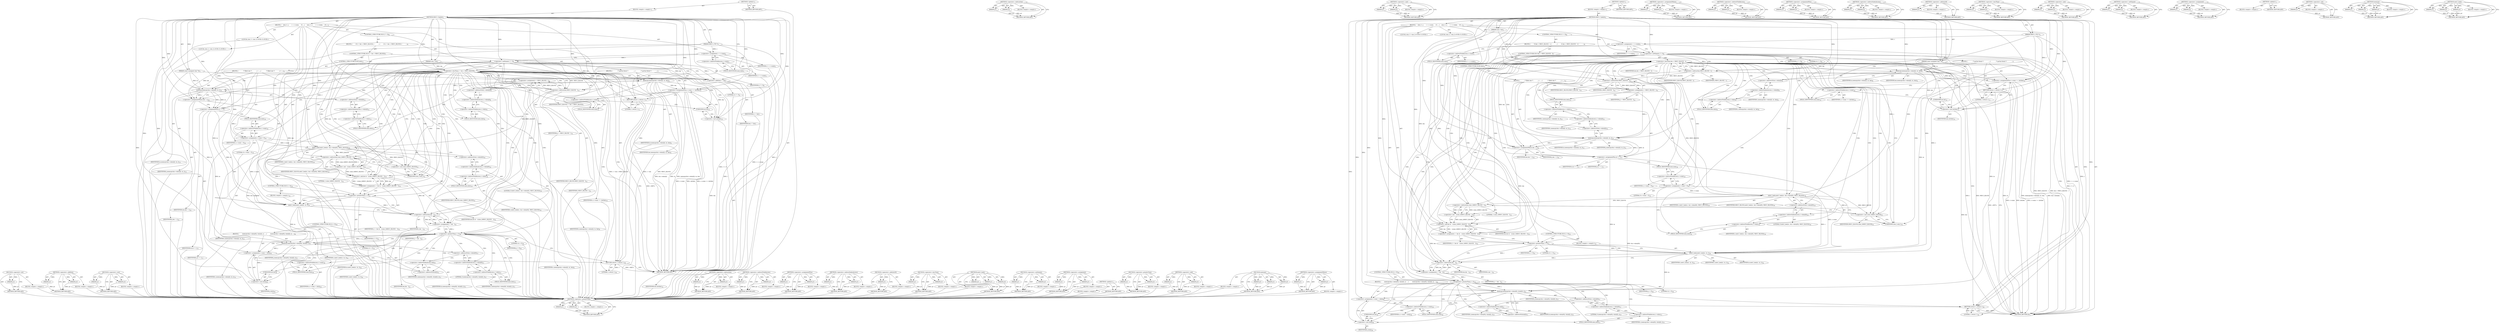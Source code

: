 digraph "mdc2_body" {
vulnerable_230 [label=<(METHOD,&lt;operator&gt;.not)>];
vulnerable_231 [label=<(PARAM,p1)>];
vulnerable_232 [label=<(BLOCK,&lt;empty&gt;,&lt;empty&gt;)>];
vulnerable_233 [label=<(METHOD_RETURN,ANY)>];
vulnerable_179 [label=<(METHOD,&lt;operator&gt;.addition)>];
vulnerable_180 [label=<(PARAM,p1)>];
vulnerable_181 [label=<(PARAM,p2)>];
vulnerable_182 [label=<(BLOCK,&lt;empty&gt;,&lt;empty&gt;)>];
vulnerable_183 [label=<(METHOD_RETURN,ANY)>];
vulnerable_204 [label=<(METHOD,&lt;operator&gt;.cast)>];
vulnerable_205 [label=<(PARAM,p1)>];
vulnerable_206 [label=<(PARAM,p2)>];
vulnerable_207 [label=<(BLOCK,&lt;empty&gt;,&lt;empty&gt;)>];
vulnerable_208 [label=<(METHOD_RETURN,ANY)>];
vulnerable_6 [label=<(METHOD,&lt;global&gt;)<SUB>1</SUB>>];
vulnerable_7 [label=<(BLOCK,&lt;empty&gt;,&lt;empty&gt;)<SUB>1</SUB>>];
vulnerable_8 [label=<(METHOD,MDC2_Update)<SUB>1</SUB>>];
vulnerable_9 [label=<(PARAM,MDC2_CTX *c)<SUB>1</SUB>>];
vulnerable_10 [label=<(PARAM,const unsigned char *in)<SUB>1</SUB>>];
vulnerable_11 [label=<(PARAM,size_t len)<SUB>1</SUB>>];
vulnerable_12 [label=<(BLOCK,{
    size_t i, j;
 
     i = c-&gt;num;
     if (...,{
    size_t i, j;
 
     i = c-&gt;num;
     if (...)<SUB>2</SUB>>];
vulnerable_13 [label="<(LOCAL,size_t i: size_t)<SUB>3</SUB>>"];
vulnerable_14 [label="<(LOCAL,size_t j: size_t)<SUB>3</SUB>>"];
vulnerable_15 [label=<(&lt;operator&gt;.assignment,i = c-&gt;num)<SUB>5</SUB>>];
vulnerable_16 [label=<(IDENTIFIER,i,i = c-&gt;num)<SUB>5</SUB>>];
vulnerable_17 [label=<(&lt;operator&gt;.indirectFieldAccess,c-&gt;num)<SUB>5</SUB>>];
vulnerable_18 [label=<(IDENTIFIER,c,i = c-&gt;num)<SUB>5</SUB>>];
vulnerable_19 [label=<(FIELD_IDENTIFIER,num,num)<SUB>5</SUB>>];
vulnerable_20 [label=<(CONTROL_STRUCTURE,IF,if (i != 0))<SUB>6</SUB>>];
vulnerable_21 [label=<(&lt;operator&gt;.notEquals,i != 0)<SUB>6</SUB>>];
vulnerable_22 [label=<(IDENTIFIER,i,i != 0)<SUB>6</SUB>>];
vulnerable_23 [label=<(LITERAL,0,i != 0)<SUB>6</SUB>>];
vulnerable_24 [label=<(BLOCK,{
        if (i + len &lt; MDC2_BLOCK) {
         ...,{
        if (i + len &lt; MDC2_BLOCK) {
         ...)<SUB>6</SUB>>];
vulnerable_25 [label=<(CONTROL_STRUCTURE,IF,if (i + len &lt; MDC2_BLOCK))<SUB>7</SUB>>];
vulnerable_26 [label=<(&lt;operator&gt;.lessThan,i + len &lt; MDC2_BLOCK)<SUB>7</SUB>>];
vulnerable_27 [label=<(&lt;operator&gt;.addition,i + len)<SUB>7</SUB>>];
vulnerable_28 [label=<(IDENTIFIER,i,i + len)<SUB>7</SUB>>];
vulnerable_29 [label=<(IDENTIFIER,len,i + len)<SUB>7</SUB>>];
vulnerable_30 [label=<(IDENTIFIER,MDC2_BLOCK,i + len &lt; MDC2_BLOCK)<SUB>7</SUB>>];
vulnerable_31 [label=<(BLOCK,{
             /* partial block */
            ...,{
             /* partial block */
            ...)<SUB>7</SUB>>];
vulnerable_32 [label=<(memcpy,memcpy(&amp;(c-&gt;data[i]), in, len))<SUB>9</SUB>>];
vulnerable_33 [label=<(&lt;operator&gt;.addressOf,&amp;(c-&gt;data[i]))<SUB>9</SUB>>];
vulnerable_34 [label=<(&lt;operator&gt;.indirectIndexAccess,c-&gt;data[i])<SUB>9</SUB>>];
vulnerable_35 [label=<(&lt;operator&gt;.indirectFieldAccess,c-&gt;data)<SUB>9</SUB>>];
vulnerable_36 [label=<(IDENTIFIER,c,memcpy(&amp;(c-&gt;data[i]), in, len))<SUB>9</SUB>>];
vulnerable_37 [label=<(FIELD_IDENTIFIER,data,data)<SUB>9</SUB>>];
vulnerable_38 [label=<(IDENTIFIER,i,memcpy(&amp;(c-&gt;data[i]), in, len))<SUB>9</SUB>>];
vulnerable_39 [label=<(IDENTIFIER,in,memcpy(&amp;(c-&gt;data[i]), in, len))<SUB>9</SUB>>];
vulnerable_40 [label=<(IDENTIFIER,len,memcpy(&amp;(c-&gt;data[i]), in, len))<SUB>9</SUB>>];
vulnerable_41 [label=<(&lt;operator&gt;.assignmentPlus,c-&gt;num += (int)len)<SUB>10</SUB>>];
vulnerable_42 [label=<(&lt;operator&gt;.indirectFieldAccess,c-&gt;num)<SUB>10</SUB>>];
vulnerable_43 [label=<(IDENTIFIER,c,c-&gt;num += (int)len)<SUB>10</SUB>>];
vulnerable_44 [label=<(FIELD_IDENTIFIER,num,num)<SUB>10</SUB>>];
vulnerable_45 [label=<(&lt;operator&gt;.cast,(int)len)<SUB>10</SUB>>];
vulnerable_46 [label=<(UNKNOWN,int,int)<SUB>10</SUB>>];
vulnerable_47 [label=<(IDENTIFIER,len,(int)len)<SUB>10</SUB>>];
vulnerable_48 [label=<(RETURN,return 1;,return 1;)<SUB>11</SUB>>];
vulnerable_49 [label=<(LITERAL,1,return 1;)<SUB>11</SUB>>];
vulnerable_50 [label=<(CONTROL_STRUCTURE,ELSE,else)<SUB>12</SUB>>];
vulnerable_51 [label=<(BLOCK,{
            /* filled one */
            j = ...,{
            /* filled one */
            j = ...)<SUB>12</SUB>>];
vulnerable_52 [label=<(&lt;operator&gt;.assignment,j = MDC2_BLOCK - i)<SUB>14</SUB>>];
vulnerable_53 [label=<(IDENTIFIER,j,j = MDC2_BLOCK - i)<SUB>14</SUB>>];
vulnerable_54 [label=<(&lt;operator&gt;.subtraction,MDC2_BLOCK - i)<SUB>14</SUB>>];
vulnerable_55 [label=<(IDENTIFIER,MDC2_BLOCK,MDC2_BLOCK - i)<SUB>14</SUB>>];
vulnerable_56 [label=<(IDENTIFIER,i,MDC2_BLOCK - i)<SUB>14</SUB>>];
vulnerable_57 [label=<(memcpy,memcpy(&amp;(c-&gt;data[i]), in, j))<SUB>15</SUB>>];
vulnerable_58 [label=<(&lt;operator&gt;.addressOf,&amp;(c-&gt;data[i]))<SUB>15</SUB>>];
vulnerable_59 [label=<(&lt;operator&gt;.indirectIndexAccess,c-&gt;data[i])<SUB>15</SUB>>];
vulnerable_60 [label=<(&lt;operator&gt;.indirectFieldAccess,c-&gt;data)<SUB>15</SUB>>];
vulnerable_61 [label=<(IDENTIFIER,c,memcpy(&amp;(c-&gt;data[i]), in, j))<SUB>15</SUB>>];
vulnerable_62 [label=<(FIELD_IDENTIFIER,data,data)<SUB>15</SUB>>];
vulnerable_63 [label=<(IDENTIFIER,i,memcpy(&amp;(c-&gt;data[i]), in, j))<SUB>15</SUB>>];
vulnerable_64 [label=<(IDENTIFIER,in,memcpy(&amp;(c-&gt;data[i]), in, j))<SUB>15</SUB>>];
vulnerable_65 [label=<(IDENTIFIER,j,memcpy(&amp;(c-&gt;data[i]), in, j))<SUB>15</SUB>>];
vulnerable_66 [label=<(&lt;operator&gt;.assignmentMinus,len -= j)<SUB>16</SUB>>];
vulnerable_67 [label=<(IDENTIFIER,len,len -= j)<SUB>16</SUB>>];
vulnerable_68 [label=<(IDENTIFIER,j,len -= j)<SUB>16</SUB>>];
vulnerable_69 [label=<(&lt;operator&gt;.assignmentPlus,in += j)<SUB>17</SUB>>];
vulnerable_70 [label=<(IDENTIFIER,in,in += j)<SUB>17</SUB>>];
vulnerable_71 [label=<(IDENTIFIER,j,in += j)<SUB>17</SUB>>];
vulnerable_72 [label=<(&lt;operator&gt;.assignment,c-&gt;num = 0)<SUB>18</SUB>>];
vulnerable_73 [label=<(&lt;operator&gt;.indirectFieldAccess,c-&gt;num)<SUB>18</SUB>>];
vulnerable_74 [label=<(IDENTIFIER,c,c-&gt;num = 0)<SUB>18</SUB>>];
vulnerable_75 [label=<(FIELD_IDENTIFIER,num,num)<SUB>18</SUB>>];
vulnerable_76 [label=<(LITERAL,0,c-&gt;num = 0)<SUB>18</SUB>>];
vulnerable_77 [label=<(mdc2_body,mdc2_body(c, &amp;(c-&gt;data[0]), MDC2_BLOCK))<SUB>19</SUB>>];
vulnerable_78 [label=<(IDENTIFIER,c,mdc2_body(c, &amp;(c-&gt;data[0]), MDC2_BLOCK))<SUB>19</SUB>>];
vulnerable_79 [label=<(&lt;operator&gt;.addressOf,&amp;(c-&gt;data[0]))<SUB>19</SUB>>];
vulnerable_80 [label=<(&lt;operator&gt;.indirectIndexAccess,c-&gt;data[0])<SUB>19</SUB>>];
vulnerable_81 [label=<(&lt;operator&gt;.indirectFieldAccess,c-&gt;data)<SUB>19</SUB>>];
vulnerable_82 [label=<(IDENTIFIER,c,mdc2_body(c, &amp;(c-&gt;data[0]), MDC2_BLOCK))<SUB>19</SUB>>];
vulnerable_83 [label=<(FIELD_IDENTIFIER,data,data)<SUB>19</SUB>>];
vulnerable_84 [label=<(LITERAL,0,mdc2_body(c, &amp;(c-&gt;data[0]), MDC2_BLOCK))<SUB>19</SUB>>];
vulnerable_85 [label=<(IDENTIFIER,MDC2_BLOCK,mdc2_body(c, &amp;(c-&gt;data[0]), MDC2_BLOCK))<SUB>19</SUB>>];
vulnerable_86 [label=<(&lt;operator&gt;.assignment,i = len &amp; ~((size_t)MDC2_BLOCK - 1))<SUB>22</SUB>>];
vulnerable_87 [label=<(IDENTIFIER,i,i = len &amp; ~((size_t)MDC2_BLOCK - 1))<SUB>22</SUB>>];
vulnerable_88 [label=<(&lt;operator&gt;.and,len &amp; ~((size_t)MDC2_BLOCK - 1))<SUB>22</SUB>>];
vulnerable_89 [label=<(IDENTIFIER,len,len &amp; ~((size_t)MDC2_BLOCK - 1))<SUB>22</SUB>>];
vulnerable_90 [label=<(&lt;operator&gt;.not,~((size_t)MDC2_BLOCK - 1))<SUB>22</SUB>>];
vulnerable_91 [label=<(&lt;operator&gt;.subtraction,(size_t)MDC2_BLOCK - 1)<SUB>22</SUB>>];
vulnerable_92 [label=<(&lt;operator&gt;.cast,(size_t)MDC2_BLOCK)<SUB>22</SUB>>];
vulnerable_93 [label=<(UNKNOWN,size_t,size_t)<SUB>22</SUB>>];
vulnerable_94 [label=<(IDENTIFIER,MDC2_BLOCK,(size_t)MDC2_BLOCK)<SUB>22</SUB>>];
vulnerable_95 [label=<(LITERAL,1,(size_t)MDC2_BLOCK - 1)<SUB>22</SUB>>];
vulnerable_96 [label=<(CONTROL_STRUCTURE,IF,if (i &gt; 0))<SUB>23</SUB>>];
vulnerable_97 [label=<(&lt;operator&gt;.greaterThan,i &gt; 0)<SUB>23</SUB>>];
vulnerable_98 [label=<(IDENTIFIER,i,i &gt; 0)<SUB>23</SUB>>];
vulnerable_99 [label=<(LITERAL,0,i &gt; 0)<SUB>23</SUB>>];
vulnerable_100 [label=<(BLOCK,&lt;empty&gt;,&lt;empty&gt;)<SUB>24</SUB>>];
vulnerable_101 [label=<(mdc2_body,mdc2_body(c, in, i))<SUB>24</SUB>>];
vulnerable_102 [label=<(IDENTIFIER,c,mdc2_body(c, in, i))<SUB>24</SUB>>];
vulnerable_103 [label=<(IDENTIFIER,in,mdc2_body(c, in, i))<SUB>24</SUB>>];
vulnerable_104 [label=<(IDENTIFIER,i,mdc2_body(c, in, i))<SUB>24</SUB>>];
vulnerable_105 [label=<(&lt;operator&gt;.assignment,j = len - i)<SUB>25</SUB>>];
vulnerable_106 [label=<(IDENTIFIER,j,j = len - i)<SUB>25</SUB>>];
vulnerable_107 [label=<(&lt;operator&gt;.subtraction,len - i)<SUB>25</SUB>>];
vulnerable_108 [label=<(IDENTIFIER,len,len - i)<SUB>25</SUB>>];
vulnerable_109 [label=<(IDENTIFIER,i,len - i)<SUB>25</SUB>>];
vulnerable_110 [label=<(CONTROL_STRUCTURE,IF,if (j &gt; 0))<SUB>26</SUB>>];
vulnerable_111 [label=<(&lt;operator&gt;.greaterThan,j &gt; 0)<SUB>26</SUB>>];
vulnerable_112 [label=<(IDENTIFIER,j,j &gt; 0)<SUB>26</SUB>>];
vulnerable_113 [label=<(LITERAL,0,j &gt; 0)<SUB>26</SUB>>];
vulnerable_114 [label=<(BLOCK,{
        memcpy(&amp;(c-&gt;data[0]), &amp;(in[i]), j);
 ...,{
        memcpy(&amp;(c-&gt;data[0]), &amp;(in[i]), j);
 ...)<SUB>26</SUB>>];
vulnerable_115 [label=<(memcpy,memcpy(&amp;(c-&gt;data[0]), &amp;(in[i]), j))<SUB>27</SUB>>];
vulnerable_116 [label=<(&lt;operator&gt;.addressOf,&amp;(c-&gt;data[0]))<SUB>27</SUB>>];
vulnerable_117 [label=<(&lt;operator&gt;.indirectIndexAccess,c-&gt;data[0])<SUB>27</SUB>>];
vulnerable_118 [label=<(&lt;operator&gt;.indirectFieldAccess,c-&gt;data)<SUB>27</SUB>>];
vulnerable_119 [label=<(IDENTIFIER,c,memcpy(&amp;(c-&gt;data[0]), &amp;(in[i]), j))<SUB>27</SUB>>];
vulnerable_120 [label=<(FIELD_IDENTIFIER,data,data)<SUB>27</SUB>>];
vulnerable_121 [label=<(LITERAL,0,memcpy(&amp;(c-&gt;data[0]), &amp;(in[i]), j))<SUB>27</SUB>>];
vulnerable_122 [label=<(&lt;operator&gt;.addressOf,&amp;(in[i]))<SUB>27</SUB>>];
vulnerable_123 [label=<(&lt;operator&gt;.indirectIndexAccess,in[i])<SUB>27</SUB>>];
vulnerable_124 [label=<(IDENTIFIER,in,memcpy(&amp;(c-&gt;data[0]), &amp;(in[i]), j))<SUB>27</SUB>>];
vulnerable_125 [label=<(IDENTIFIER,i,memcpy(&amp;(c-&gt;data[0]), &amp;(in[i]), j))<SUB>27</SUB>>];
vulnerable_126 [label=<(IDENTIFIER,j,memcpy(&amp;(c-&gt;data[0]), &amp;(in[i]), j))<SUB>27</SUB>>];
vulnerable_127 [label=<(&lt;operator&gt;.assignment,c-&gt;num = (int)j)<SUB>28</SUB>>];
vulnerable_128 [label=<(&lt;operator&gt;.indirectFieldAccess,c-&gt;num)<SUB>28</SUB>>];
vulnerable_129 [label=<(IDENTIFIER,c,c-&gt;num = (int)j)<SUB>28</SUB>>];
vulnerable_130 [label=<(FIELD_IDENTIFIER,num,num)<SUB>28</SUB>>];
vulnerable_131 [label=<(&lt;operator&gt;.cast,(int)j)<SUB>28</SUB>>];
vulnerable_132 [label=<(UNKNOWN,int,int)<SUB>28</SUB>>];
vulnerable_133 [label=<(IDENTIFIER,j,(int)j)<SUB>28</SUB>>];
vulnerable_134 [label=<(RETURN,return 1;,return 1;)<SUB>30</SUB>>];
vulnerable_135 [label=<(LITERAL,1,return 1;)<SUB>30</SUB>>];
vulnerable_136 [label=<(METHOD_RETURN,int)<SUB>1</SUB>>];
vulnerable_138 [label=<(METHOD_RETURN,ANY)<SUB>1</SUB>>];
vulnerable_209 [label=<(METHOD,&lt;operator&gt;.subtraction)>];
vulnerable_210 [label=<(PARAM,p1)>];
vulnerable_211 [label=<(PARAM,p2)>];
vulnerable_212 [label=<(BLOCK,&lt;empty&gt;,&lt;empty&gt;)>];
vulnerable_213 [label=<(METHOD_RETURN,ANY)>];
vulnerable_164 [label=<(METHOD,&lt;operator&gt;.indirectFieldAccess)>];
vulnerable_165 [label=<(PARAM,p1)>];
vulnerable_166 [label=<(PARAM,p2)>];
vulnerable_167 [label=<(BLOCK,&lt;empty&gt;,&lt;empty&gt;)>];
vulnerable_168 [label=<(METHOD_RETURN,ANY)>];
vulnerable_199 [label=<(METHOD,&lt;operator&gt;.assignmentPlus)>];
vulnerable_200 [label=<(PARAM,p1)>];
vulnerable_201 [label=<(PARAM,p2)>];
vulnerable_202 [label=<(BLOCK,&lt;empty&gt;,&lt;empty&gt;)>];
vulnerable_203 [label=<(METHOD_RETURN,ANY)>];
vulnerable_194 [label=<(METHOD,&lt;operator&gt;.indirectIndexAccess)>];
vulnerable_195 [label=<(PARAM,p1)>];
vulnerable_196 [label=<(PARAM,p2)>];
vulnerable_197 [label=<(BLOCK,&lt;empty&gt;,&lt;empty&gt;)>];
vulnerable_198 [label=<(METHOD_RETURN,ANY)>];
vulnerable_190 [label=<(METHOD,&lt;operator&gt;.addressOf)>];
vulnerable_191 [label=<(PARAM,p1)>];
vulnerable_192 [label=<(BLOCK,&lt;empty&gt;,&lt;empty&gt;)>];
vulnerable_193 [label=<(METHOD_RETURN,ANY)>];
vulnerable_174 [label=<(METHOD,&lt;operator&gt;.lessThan)>];
vulnerable_175 [label=<(PARAM,p1)>];
vulnerable_176 [label=<(PARAM,p2)>];
vulnerable_177 [label=<(BLOCK,&lt;empty&gt;,&lt;empty&gt;)>];
vulnerable_178 [label=<(METHOD_RETURN,ANY)>];
vulnerable_219 [label=<(METHOD,mdc2_body)>];
vulnerable_220 [label=<(PARAM,p1)>];
vulnerable_221 [label=<(PARAM,p2)>];
vulnerable_222 [label=<(PARAM,p3)>];
vulnerable_223 [label=<(BLOCK,&lt;empty&gt;,&lt;empty&gt;)>];
vulnerable_224 [label=<(METHOD_RETURN,ANY)>];
vulnerable_169 [label=<(METHOD,&lt;operator&gt;.notEquals)>];
vulnerable_170 [label=<(PARAM,p1)>];
vulnerable_171 [label=<(PARAM,p2)>];
vulnerable_172 [label=<(BLOCK,&lt;empty&gt;,&lt;empty&gt;)>];
vulnerable_173 [label=<(METHOD_RETURN,ANY)>];
vulnerable_159 [label=<(METHOD,&lt;operator&gt;.assignment)>];
vulnerable_160 [label=<(PARAM,p1)>];
vulnerable_161 [label=<(PARAM,p2)>];
vulnerable_162 [label=<(BLOCK,&lt;empty&gt;,&lt;empty&gt;)>];
vulnerable_163 [label=<(METHOD_RETURN,ANY)>];
vulnerable_153 [label=<(METHOD,&lt;global&gt;)<SUB>1</SUB>>];
vulnerable_154 [label=<(BLOCK,&lt;empty&gt;,&lt;empty&gt;)>];
vulnerable_155 [label=<(METHOD_RETURN,ANY)>];
vulnerable_234 [label=<(METHOD,&lt;operator&gt;.greaterThan)>];
vulnerable_235 [label=<(PARAM,p1)>];
vulnerable_236 [label=<(PARAM,p2)>];
vulnerable_237 [label=<(BLOCK,&lt;empty&gt;,&lt;empty&gt;)>];
vulnerable_238 [label=<(METHOD_RETURN,ANY)>];
vulnerable_225 [label=<(METHOD,&lt;operator&gt;.and)>];
vulnerable_226 [label=<(PARAM,p1)>];
vulnerable_227 [label=<(PARAM,p2)>];
vulnerable_228 [label=<(BLOCK,&lt;empty&gt;,&lt;empty&gt;)>];
vulnerable_229 [label=<(METHOD_RETURN,ANY)>];
vulnerable_184 [label=<(METHOD,memcpy)>];
vulnerable_185 [label=<(PARAM,p1)>];
vulnerable_186 [label=<(PARAM,p2)>];
vulnerable_187 [label=<(PARAM,p3)>];
vulnerable_188 [label=<(BLOCK,&lt;empty&gt;,&lt;empty&gt;)>];
vulnerable_189 [label=<(METHOD_RETURN,ANY)>];
vulnerable_214 [label=<(METHOD,&lt;operator&gt;.assignmentMinus)>];
vulnerable_215 [label=<(PARAM,p1)>];
vulnerable_216 [label=<(PARAM,p2)>];
vulnerable_217 [label=<(BLOCK,&lt;empty&gt;,&lt;empty&gt;)>];
vulnerable_218 [label=<(METHOD_RETURN,ANY)>];
fixed_229 [label=<(METHOD,&lt;operator&gt;.greaterThan)>];
fixed_230 [label=<(PARAM,p1)>];
fixed_231 [label=<(PARAM,p2)>];
fixed_232 [label=<(BLOCK,&lt;empty&gt;,&lt;empty&gt;)>];
fixed_233 [label=<(METHOD_RETURN,ANY)>];
fixed_179 [label=<(METHOD,&lt;operator&gt;.subtraction)>];
fixed_180 [label=<(PARAM,p1)>];
fixed_181 [label=<(PARAM,p2)>];
fixed_182 [label=<(BLOCK,&lt;empty&gt;,&lt;empty&gt;)>];
fixed_183 [label=<(METHOD_RETURN,ANY)>];
fixed_204 [label=<(METHOD,&lt;operator&gt;.cast)>];
fixed_205 [label=<(PARAM,p1)>];
fixed_206 [label=<(PARAM,p2)>];
fixed_207 [label=<(BLOCK,&lt;empty&gt;,&lt;empty&gt;)>];
fixed_208 [label=<(METHOD_RETURN,ANY)>];
fixed_6 [label=<(METHOD,&lt;global&gt;)<SUB>1</SUB>>];
fixed_7 [label=<(BLOCK,&lt;empty&gt;,&lt;empty&gt;)<SUB>1</SUB>>];
fixed_8 [label=<(METHOD,MDC2_Update)<SUB>1</SUB>>];
fixed_9 [label=<(PARAM,MDC2_CTX *c)<SUB>1</SUB>>];
fixed_10 [label=<(PARAM,const unsigned char *in)<SUB>1</SUB>>];
fixed_11 [label=<(PARAM,size_t len)<SUB>1</SUB>>];
fixed_12 [label=<(BLOCK,{
    size_t i, j;
 
     i = c-&gt;num;
     if (...,{
    size_t i, j;
 
     i = c-&gt;num;
     if (...)<SUB>2</SUB>>];
fixed_13 [label="<(LOCAL,size_t i: size_t)<SUB>3</SUB>>"];
fixed_14 [label="<(LOCAL,size_t j: size_t)<SUB>3</SUB>>"];
fixed_15 [label=<(&lt;operator&gt;.assignment,i = c-&gt;num)<SUB>5</SUB>>];
fixed_16 [label=<(IDENTIFIER,i,i = c-&gt;num)<SUB>5</SUB>>];
fixed_17 [label=<(&lt;operator&gt;.indirectFieldAccess,c-&gt;num)<SUB>5</SUB>>];
fixed_18 [label=<(IDENTIFIER,c,i = c-&gt;num)<SUB>5</SUB>>];
fixed_19 [label=<(FIELD_IDENTIFIER,num,num)<SUB>5</SUB>>];
fixed_20 [label=<(CONTROL_STRUCTURE,IF,if (i != 0))<SUB>6</SUB>>];
fixed_21 [label=<(&lt;operator&gt;.notEquals,i != 0)<SUB>6</SUB>>];
fixed_22 [label=<(IDENTIFIER,i,i != 0)<SUB>6</SUB>>];
fixed_23 [label=<(LITERAL,0,i != 0)<SUB>6</SUB>>];
fixed_24 [label=<(BLOCK,{
        if (len &lt; MDC2_BLOCK - i) {
         ...,{
        if (len &lt; MDC2_BLOCK - i) {
         ...)<SUB>6</SUB>>];
fixed_25 [label=<(CONTROL_STRUCTURE,IF,if (len &lt; MDC2_BLOCK - i))<SUB>7</SUB>>];
fixed_26 [label=<(&lt;operator&gt;.lessThan,len &lt; MDC2_BLOCK - i)<SUB>7</SUB>>];
fixed_27 [label=<(IDENTIFIER,len,len &lt; MDC2_BLOCK - i)<SUB>7</SUB>>];
fixed_28 [label=<(&lt;operator&gt;.subtraction,MDC2_BLOCK - i)<SUB>7</SUB>>];
fixed_29 [label=<(IDENTIFIER,MDC2_BLOCK,MDC2_BLOCK - i)<SUB>7</SUB>>];
fixed_30 [label=<(IDENTIFIER,i,MDC2_BLOCK - i)<SUB>7</SUB>>];
fixed_31 [label=<(BLOCK,{
             /* partial block */
            ...,{
             /* partial block */
            ...)<SUB>7</SUB>>];
fixed_32 [label=<(memcpy,memcpy(&amp;(c-&gt;data[i]), in, len))<SUB>9</SUB>>];
fixed_33 [label=<(&lt;operator&gt;.addressOf,&amp;(c-&gt;data[i]))<SUB>9</SUB>>];
fixed_34 [label=<(&lt;operator&gt;.indirectIndexAccess,c-&gt;data[i])<SUB>9</SUB>>];
fixed_35 [label=<(&lt;operator&gt;.indirectFieldAccess,c-&gt;data)<SUB>9</SUB>>];
fixed_36 [label=<(IDENTIFIER,c,memcpy(&amp;(c-&gt;data[i]), in, len))<SUB>9</SUB>>];
fixed_37 [label=<(FIELD_IDENTIFIER,data,data)<SUB>9</SUB>>];
fixed_38 [label=<(IDENTIFIER,i,memcpy(&amp;(c-&gt;data[i]), in, len))<SUB>9</SUB>>];
fixed_39 [label=<(IDENTIFIER,in,memcpy(&amp;(c-&gt;data[i]), in, len))<SUB>9</SUB>>];
fixed_40 [label=<(IDENTIFIER,len,memcpy(&amp;(c-&gt;data[i]), in, len))<SUB>9</SUB>>];
fixed_41 [label=<(&lt;operator&gt;.assignmentPlus,c-&gt;num += (int)len)<SUB>10</SUB>>];
fixed_42 [label=<(&lt;operator&gt;.indirectFieldAccess,c-&gt;num)<SUB>10</SUB>>];
fixed_43 [label=<(IDENTIFIER,c,c-&gt;num += (int)len)<SUB>10</SUB>>];
fixed_44 [label=<(FIELD_IDENTIFIER,num,num)<SUB>10</SUB>>];
fixed_45 [label=<(&lt;operator&gt;.cast,(int)len)<SUB>10</SUB>>];
fixed_46 [label=<(UNKNOWN,int,int)<SUB>10</SUB>>];
fixed_47 [label=<(IDENTIFIER,len,(int)len)<SUB>10</SUB>>];
fixed_48 [label=<(RETURN,return 1;,return 1;)<SUB>11</SUB>>];
fixed_49 [label=<(LITERAL,1,return 1;)<SUB>11</SUB>>];
fixed_50 [label=<(CONTROL_STRUCTURE,ELSE,else)<SUB>12</SUB>>];
fixed_51 [label=<(BLOCK,{
            /* filled one */
            j = ...,{
            /* filled one */
            j = ...)<SUB>12</SUB>>];
fixed_52 [label=<(&lt;operator&gt;.assignment,j = MDC2_BLOCK - i)<SUB>14</SUB>>];
fixed_53 [label=<(IDENTIFIER,j,j = MDC2_BLOCK - i)<SUB>14</SUB>>];
fixed_54 [label=<(&lt;operator&gt;.subtraction,MDC2_BLOCK - i)<SUB>14</SUB>>];
fixed_55 [label=<(IDENTIFIER,MDC2_BLOCK,MDC2_BLOCK - i)<SUB>14</SUB>>];
fixed_56 [label=<(IDENTIFIER,i,MDC2_BLOCK - i)<SUB>14</SUB>>];
fixed_57 [label=<(memcpy,memcpy(&amp;(c-&gt;data[i]), in, j))<SUB>15</SUB>>];
fixed_58 [label=<(&lt;operator&gt;.addressOf,&amp;(c-&gt;data[i]))<SUB>15</SUB>>];
fixed_59 [label=<(&lt;operator&gt;.indirectIndexAccess,c-&gt;data[i])<SUB>15</SUB>>];
fixed_60 [label=<(&lt;operator&gt;.indirectFieldAccess,c-&gt;data)<SUB>15</SUB>>];
fixed_61 [label=<(IDENTIFIER,c,memcpy(&amp;(c-&gt;data[i]), in, j))<SUB>15</SUB>>];
fixed_62 [label=<(FIELD_IDENTIFIER,data,data)<SUB>15</SUB>>];
fixed_63 [label=<(IDENTIFIER,i,memcpy(&amp;(c-&gt;data[i]), in, j))<SUB>15</SUB>>];
fixed_64 [label=<(IDENTIFIER,in,memcpy(&amp;(c-&gt;data[i]), in, j))<SUB>15</SUB>>];
fixed_65 [label=<(IDENTIFIER,j,memcpy(&amp;(c-&gt;data[i]), in, j))<SUB>15</SUB>>];
fixed_66 [label=<(&lt;operator&gt;.assignmentMinus,len -= j)<SUB>16</SUB>>];
fixed_67 [label=<(IDENTIFIER,len,len -= j)<SUB>16</SUB>>];
fixed_68 [label=<(IDENTIFIER,j,len -= j)<SUB>16</SUB>>];
fixed_69 [label=<(&lt;operator&gt;.assignmentPlus,in += j)<SUB>17</SUB>>];
fixed_70 [label=<(IDENTIFIER,in,in += j)<SUB>17</SUB>>];
fixed_71 [label=<(IDENTIFIER,j,in += j)<SUB>17</SUB>>];
fixed_72 [label=<(&lt;operator&gt;.assignment,c-&gt;num = 0)<SUB>18</SUB>>];
fixed_73 [label=<(&lt;operator&gt;.indirectFieldAccess,c-&gt;num)<SUB>18</SUB>>];
fixed_74 [label=<(IDENTIFIER,c,c-&gt;num = 0)<SUB>18</SUB>>];
fixed_75 [label=<(FIELD_IDENTIFIER,num,num)<SUB>18</SUB>>];
fixed_76 [label=<(LITERAL,0,c-&gt;num = 0)<SUB>18</SUB>>];
fixed_77 [label=<(mdc2_body,mdc2_body(c, &amp;(c-&gt;data[0]), MDC2_BLOCK))<SUB>19</SUB>>];
fixed_78 [label=<(IDENTIFIER,c,mdc2_body(c, &amp;(c-&gt;data[0]), MDC2_BLOCK))<SUB>19</SUB>>];
fixed_79 [label=<(&lt;operator&gt;.addressOf,&amp;(c-&gt;data[0]))<SUB>19</SUB>>];
fixed_80 [label=<(&lt;operator&gt;.indirectIndexAccess,c-&gt;data[0])<SUB>19</SUB>>];
fixed_81 [label=<(&lt;operator&gt;.indirectFieldAccess,c-&gt;data)<SUB>19</SUB>>];
fixed_82 [label=<(IDENTIFIER,c,mdc2_body(c, &amp;(c-&gt;data[0]), MDC2_BLOCK))<SUB>19</SUB>>];
fixed_83 [label=<(FIELD_IDENTIFIER,data,data)<SUB>19</SUB>>];
fixed_84 [label=<(LITERAL,0,mdc2_body(c, &amp;(c-&gt;data[0]), MDC2_BLOCK))<SUB>19</SUB>>];
fixed_85 [label=<(IDENTIFIER,MDC2_BLOCK,mdc2_body(c, &amp;(c-&gt;data[0]), MDC2_BLOCK))<SUB>19</SUB>>];
fixed_86 [label=<(&lt;operator&gt;.assignment,i = len &amp; ~((size_t)MDC2_BLOCK - 1))<SUB>22</SUB>>];
fixed_87 [label=<(IDENTIFIER,i,i = len &amp; ~((size_t)MDC2_BLOCK - 1))<SUB>22</SUB>>];
fixed_88 [label=<(&lt;operator&gt;.and,len &amp; ~((size_t)MDC2_BLOCK - 1))<SUB>22</SUB>>];
fixed_89 [label=<(IDENTIFIER,len,len &amp; ~((size_t)MDC2_BLOCK - 1))<SUB>22</SUB>>];
fixed_90 [label=<(&lt;operator&gt;.not,~((size_t)MDC2_BLOCK - 1))<SUB>22</SUB>>];
fixed_91 [label=<(&lt;operator&gt;.subtraction,(size_t)MDC2_BLOCK - 1)<SUB>22</SUB>>];
fixed_92 [label=<(&lt;operator&gt;.cast,(size_t)MDC2_BLOCK)<SUB>22</SUB>>];
fixed_93 [label=<(UNKNOWN,size_t,size_t)<SUB>22</SUB>>];
fixed_94 [label=<(IDENTIFIER,MDC2_BLOCK,(size_t)MDC2_BLOCK)<SUB>22</SUB>>];
fixed_95 [label=<(LITERAL,1,(size_t)MDC2_BLOCK - 1)<SUB>22</SUB>>];
fixed_96 [label=<(CONTROL_STRUCTURE,IF,if (i &gt; 0))<SUB>23</SUB>>];
fixed_97 [label=<(&lt;operator&gt;.greaterThan,i &gt; 0)<SUB>23</SUB>>];
fixed_98 [label=<(IDENTIFIER,i,i &gt; 0)<SUB>23</SUB>>];
fixed_99 [label=<(LITERAL,0,i &gt; 0)<SUB>23</SUB>>];
fixed_100 [label=<(BLOCK,&lt;empty&gt;,&lt;empty&gt;)<SUB>24</SUB>>];
fixed_101 [label=<(mdc2_body,mdc2_body(c, in, i))<SUB>24</SUB>>];
fixed_102 [label=<(IDENTIFIER,c,mdc2_body(c, in, i))<SUB>24</SUB>>];
fixed_103 [label=<(IDENTIFIER,in,mdc2_body(c, in, i))<SUB>24</SUB>>];
fixed_104 [label=<(IDENTIFIER,i,mdc2_body(c, in, i))<SUB>24</SUB>>];
fixed_105 [label=<(&lt;operator&gt;.assignment,j = len - i)<SUB>25</SUB>>];
fixed_106 [label=<(IDENTIFIER,j,j = len - i)<SUB>25</SUB>>];
fixed_107 [label=<(&lt;operator&gt;.subtraction,len - i)<SUB>25</SUB>>];
fixed_108 [label=<(IDENTIFIER,len,len - i)<SUB>25</SUB>>];
fixed_109 [label=<(IDENTIFIER,i,len - i)<SUB>25</SUB>>];
fixed_110 [label=<(CONTROL_STRUCTURE,IF,if (j &gt; 0))<SUB>26</SUB>>];
fixed_111 [label=<(&lt;operator&gt;.greaterThan,j &gt; 0)<SUB>26</SUB>>];
fixed_112 [label=<(IDENTIFIER,j,j &gt; 0)<SUB>26</SUB>>];
fixed_113 [label=<(LITERAL,0,j &gt; 0)<SUB>26</SUB>>];
fixed_114 [label=<(BLOCK,{
        memcpy(&amp;(c-&gt;data[0]), &amp;(in[i]), j);
 ...,{
        memcpy(&amp;(c-&gt;data[0]), &amp;(in[i]), j);
 ...)<SUB>26</SUB>>];
fixed_115 [label=<(memcpy,memcpy(&amp;(c-&gt;data[0]), &amp;(in[i]), j))<SUB>27</SUB>>];
fixed_116 [label=<(&lt;operator&gt;.addressOf,&amp;(c-&gt;data[0]))<SUB>27</SUB>>];
fixed_117 [label=<(&lt;operator&gt;.indirectIndexAccess,c-&gt;data[0])<SUB>27</SUB>>];
fixed_118 [label=<(&lt;operator&gt;.indirectFieldAccess,c-&gt;data)<SUB>27</SUB>>];
fixed_119 [label=<(IDENTIFIER,c,memcpy(&amp;(c-&gt;data[0]), &amp;(in[i]), j))<SUB>27</SUB>>];
fixed_120 [label=<(FIELD_IDENTIFIER,data,data)<SUB>27</SUB>>];
fixed_121 [label=<(LITERAL,0,memcpy(&amp;(c-&gt;data[0]), &amp;(in[i]), j))<SUB>27</SUB>>];
fixed_122 [label=<(&lt;operator&gt;.addressOf,&amp;(in[i]))<SUB>27</SUB>>];
fixed_123 [label=<(&lt;operator&gt;.indirectIndexAccess,in[i])<SUB>27</SUB>>];
fixed_124 [label=<(IDENTIFIER,in,memcpy(&amp;(c-&gt;data[0]), &amp;(in[i]), j))<SUB>27</SUB>>];
fixed_125 [label=<(IDENTIFIER,i,memcpy(&amp;(c-&gt;data[0]), &amp;(in[i]), j))<SUB>27</SUB>>];
fixed_126 [label=<(IDENTIFIER,j,memcpy(&amp;(c-&gt;data[0]), &amp;(in[i]), j))<SUB>27</SUB>>];
fixed_127 [label=<(&lt;operator&gt;.assignment,c-&gt;num = (int)j)<SUB>28</SUB>>];
fixed_128 [label=<(&lt;operator&gt;.indirectFieldAccess,c-&gt;num)<SUB>28</SUB>>];
fixed_129 [label=<(IDENTIFIER,c,c-&gt;num = (int)j)<SUB>28</SUB>>];
fixed_130 [label=<(FIELD_IDENTIFIER,num,num)<SUB>28</SUB>>];
fixed_131 [label=<(&lt;operator&gt;.cast,(int)j)<SUB>28</SUB>>];
fixed_132 [label=<(UNKNOWN,int,int)<SUB>28</SUB>>];
fixed_133 [label=<(IDENTIFIER,j,(int)j)<SUB>28</SUB>>];
fixed_134 [label=<(RETURN,return 1;,return 1;)<SUB>30</SUB>>];
fixed_135 [label=<(LITERAL,1,return 1;)<SUB>30</SUB>>];
fixed_136 [label=<(METHOD_RETURN,int)<SUB>1</SUB>>];
fixed_138 [label=<(METHOD_RETURN,ANY)<SUB>1</SUB>>];
fixed_209 [label=<(METHOD,&lt;operator&gt;.assignmentMinus)>];
fixed_210 [label=<(PARAM,p1)>];
fixed_211 [label=<(PARAM,p2)>];
fixed_212 [label=<(BLOCK,&lt;empty&gt;,&lt;empty&gt;)>];
fixed_213 [label=<(METHOD_RETURN,ANY)>];
fixed_164 [label=<(METHOD,&lt;operator&gt;.indirectFieldAccess)>];
fixed_165 [label=<(PARAM,p1)>];
fixed_166 [label=<(PARAM,p2)>];
fixed_167 [label=<(BLOCK,&lt;empty&gt;,&lt;empty&gt;)>];
fixed_168 [label=<(METHOD_RETURN,ANY)>];
fixed_199 [label=<(METHOD,&lt;operator&gt;.assignmentPlus)>];
fixed_200 [label=<(PARAM,p1)>];
fixed_201 [label=<(PARAM,p2)>];
fixed_202 [label=<(BLOCK,&lt;empty&gt;,&lt;empty&gt;)>];
fixed_203 [label=<(METHOD_RETURN,ANY)>];
fixed_194 [label=<(METHOD,&lt;operator&gt;.indirectIndexAccess)>];
fixed_195 [label=<(PARAM,p1)>];
fixed_196 [label=<(PARAM,p2)>];
fixed_197 [label=<(BLOCK,&lt;empty&gt;,&lt;empty&gt;)>];
fixed_198 [label=<(METHOD_RETURN,ANY)>];
fixed_190 [label=<(METHOD,&lt;operator&gt;.addressOf)>];
fixed_191 [label=<(PARAM,p1)>];
fixed_192 [label=<(BLOCK,&lt;empty&gt;,&lt;empty&gt;)>];
fixed_193 [label=<(METHOD_RETURN,ANY)>];
fixed_174 [label=<(METHOD,&lt;operator&gt;.lessThan)>];
fixed_175 [label=<(PARAM,p1)>];
fixed_176 [label=<(PARAM,p2)>];
fixed_177 [label=<(BLOCK,&lt;empty&gt;,&lt;empty&gt;)>];
fixed_178 [label=<(METHOD_RETURN,ANY)>];
fixed_220 [label=<(METHOD,&lt;operator&gt;.and)>];
fixed_221 [label=<(PARAM,p1)>];
fixed_222 [label=<(PARAM,p2)>];
fixed_223 [label=<(BLOCK,&lt;empty&gt;,&lt;empty&gt;)>];
fixed_224 [label=<(METHOD_RETURN,ANY)>];
fixed_169 [label=<(METHOD,&lt;operator&gt;.notEquals)>];
fixed_170 [label=<(PARAM,p1)>];
fixed_171 [label=<(PARAM,p2)>];
fixed_172 [label=<(BLOCK,&lt;empty&gt;,&lt;empty&gt;)>];
fixed_173 [label=<(METHOD_RETURN,ANY)>];
fixed_159 [label=<(METHOD,&lt;operator&gt;.assignment)>];
fixed_160 [label=<(PARAM,p1)>];
fixed_161 [label=<(PARAM,p2)>];
fixed_162 [label=<(BLOCK,&lt;empty&gt;,&lt;empty&gt;)>];
fixed_163 [label=<(METHOD_RETURN,ANY)>];
fixed_153 [label=<(METHOD,&lt;global&gt;)<SUB>1</SUB>>];
fixed_154 [label=<(BLOCK,&lt;empty&gt;,&lt;empty&gt;)>];
fixed_155 [label=<(METHOD_RETURN,ANY)>];
fixed_225 [label=<(METHOD,&lt;operator&gt;.not)>];
fixed_226 [label=<(PARAM,p1)>];
fixed_227 [label=<(BLOCK,&lt;empty&gt;,&lt;empty&gt;)>];
fixed_228 [label=<(METHOD_RETURN,ANY)>];
fixed_184 [label=<(METHOD,memcpy)>];
fixed_185 [label=<(PARAM,p1)>];
fixed_186 [label=<(PARAM,p2)>];
fixed_187 [label=<(PARAM,p3)>];
fixed_188 [label=<(BLOCK,&lt;empty&gt;,&lt;empty&gt;)>];
fixed_189 [label=<(METHOD_RETURN,ANY)>];
fixed_214 [label=<(METHOD,mdc2_body)>];
fixed_215 [label=<(PARAM,p1)>];
fixed_216 [label=<(PARAM,p2)>];
fixed_217 [label=<(PARAM,p3)>];
fixed_218 [label=<(BLOCK,&lt;empty&gt;,&lt;empty&gt;)>];
fixed_219 [label=<(METHOD_RETURN,ANY)>];
vulnerable_230 -> vulnerable_231  [key=0, label="AST: "];
vulnerable_230 -> vulnerable_231  [key=1, label="DDG: "];
vulnerable_230 -> vulnerable_232  [key=0, label="AST: "];
vulnerable_230 -> vulnerable_233  [key=0, label="AST: "];
vulnerable_230 -> vulnerable_233  [key=1, label="CFG: "];
vulnerable_231 -> vulnerable_233  [key=0, label="DDG: p1"];
vulnerable_232 -> fixed_229  [key=0];
vulnerable_233 -> fixed_229  [key=0];
vulnerable_179 -> vulnerable_180  [key=0, label="AST: "];
vulnerable_179 -> vulnerable_180  [key=1, label="DDG: "];
vulnerable_179 -> vulnerable_182  [key=0, label="AST: "];
vulnerable_179 -> vulnerable_181  [key=0, label="AST: "];
vulnerable_179 -> vulnerable_181  [key=1, label="DDG: "];
vulnerable_179 -> vulnerable_183  [key=0, label="AST: "];
vulnerable_179 -> vulnerable_183  [key=1, label="CFG: "];
vulnerable_180 -> vulnerable_183  [key=0, label="DDG: p1"];
vulnerable_181 -> vulnerable_183  [key=0, label="DDG: p2"];
vulnerable_182 -> fixed_229  [key=0];
vulnerable_183 -> fixed_229  [key=0];
vulnerable_204 -> vulnerable_205  [key=0, label="AST: "];
vulnerable_204 -> vulnerable_205  [key=1, label="DDG: "];
vulnerable_204 -> vulnerable_207  [key=0, label="AST: "];
vulnerable_204 -> vulnerable_206  [key=0, label="AST: "];
vulnerable_204 -> vulnerable_206  [key=1, label="DDG: "];
vulnerable_204 -> vulnerable_208  [key=0, label="AST: "];
vulnerable_204 -> vulnerable_208  [key=1, label="CFG: "];
vulnerable_205 -> vulnerable_208  [key=0, label="DDG: p1"];
vulnerable_206 -> vulnerable_208  [key=0, label="DDG: p2"];
vulnerable_207 -> fixed_229  [key=0];
vulnerable_208 -> fixed_229  [key=0];
vulnerable_6 -> vulnerable_7  [key=0, label="AST: "];
vulnerable_6 -> vulnerable_138  [key=0, label="AST: "];
vulnerable_6 -> vulnerable_138  [key=1, label="CFG: "];
vulnerable_7 -> vulnerable_8  [key=0, label="AST: "];
vulnerable_8 -> vulnerable_9  [key=0, label="AST: "];
vulnerable_8 -> vulnerable_9  [key=1, label="DDG: "];
vulnerable_8 -> vulnerable_10  [key=0, label="AST: "];
vulnerable_8 -> vulnerable_10  [key=1, label="DDG: "];
vulnerable_8 -> vulnerable_11  [key=0, label="AST: "];
vulnerable_8 -> vulnerable_11  [key=1, label="DDG: "];
vulnerable_8 -> vulnerable_12  [key=0, label="AST: "];
vulnerable_8 -> vulnerable_136  [key=0, label="AST: "];
vulnerable_8 -> vulnerable_19  [key=0, label="CFG: "];
vulnerable_8 -> vulnerable_134  [key=0, label="DDG: "];
vulnerable_8 -> vulnerable_135  [key=0, label="DDG: "];
vulnerable_8 -> vulnerable_21  [key=0, label="DDG: "];
vulnerable_8 -> vulnerable_88  [key=0, label="DDG: "];
vulnerable_8 -> vulnerable_97  [key=0, label="DDG: "];
vulnerable_8 -> vulnerable_107  [key=0, label="DDG: "];
vulnerable_8 -> vulnerable_111  [key=0, label="DDG: "];
vulnerable_8 -> vulnerable_127  [key=0, label="DDG: "];
vulnerable_8 -> vulnerable_101  [key=0, label="DDG: "];
vulnerable_8 -> vulnerable_115  [key=0, label="DDG: "];
vulnerable_8 -> vulnerable_26  [key=0, label="DDG: "];
vulnerable_8 -> vulnerable_41  [key=0, label="DDG: "];
vulnerable_8 -> vulnerable_48  [key=0, label="DDG: "];
vulnerable_8 -> vulnerable_91  [key=0, label="DDG: "];
vulnerable_8 -> vulnerable_131  [key=0, label="DDG: "];
vulnerable_8 -> vulnerable_27  [key=0, label="DDG: "];
vulnerable_8 -> vulnerable_32  [key=0, label="DDG: "];
vulnerable_8 -> vulnerable_49  [key=0, label="DDG: "];
vulnerable_8 -> vulnerable_66  [key=0, label="DDG: "];
vulnerable_8 -> vulnerable_69  [key=0, label="DDG: "];
vulnerable_8 -> vulnerable_72  [key=0, label="DDG: "];
vulnerable_8 -> vulnerable_92  [key=0, label="DDG: "];
vulnerable_8 -> vulnerable_45  [key=0, label="DDG: "];
vulnerable_8 -> vulnerable_57  [key=0, label="DDG: "];
vulnerable_8 -> vulnerable_77  [key=0, label="DDG: "];
vulnerable_8 -> vulnerable_54  [key=0, label="DDG: "];
vulnerable_9 -> vulnerable_136  [key=0, label="DDG: c"];
vulnerable_9 -> vulnerable_15  [key=0, label="DDG: c"];
vulnerable_9 -> vulnerable_101  [key=0, label="DDG: c"];
vulnerable_9 -> vulnerable_41  [key=0, label="DDG: c"];
vulnerable_9 -> vulnerable_77  [key=0, label="DDG: c"];
vulnerable_10 -> vulnerable_101  [key=0, label="DDG: in"];
vulnerable_10 -> vulnerable_115  [key=0, label="DDG: in"];
vulnerable_10 -> vulnerable_32  [key=0, label="DDG: in"];
vulnerable_10 -> vulnerable_57  [key=0, label="DDG: in"];
vulnerable_11 -> vulnerable_88  [key=0, label="DDG: len"];
vulnerable_11 -> vulnerable_26  [key=0, label="DDG: len"];
vulnerable_11 -> vulnerable_27  [key=0, label="DDG: len"];
vulnerable_11 -> vulnerable_32  [key=0, label="DDG: len"];
vulnerable_11 -> vulnerable_66  [key=0, label="DDG: len"];
vulnerable_12 -> vulnerable_13  [key=0, label="AST: "];
vulnerable_12 -> vulnerable_14  [key=0, label="AST: "];
vulnerable_12 -> vulnerable_15  [key=0, label="AST: "];
vulnerable_12 -> vulnerable_20  [key=0, label="AST: "];
vulnerable_12 -> vulnerable_86  [key=0, label="AST: "];
vulnerable_12 -> vulnerable_96  [key=0, label="AST: "];
vulnerable_12 -> vulnerable_105  [key=0, label="AST: "];
vulnerable_12 -> vulnerable_110  [key=0, label="AST: "];
vulnerable_12 -> vulnerable_134  [key=0, label="AST: "];
vulnerable_13 -> fixed_229  [key=0];
vulnerable_14 -> fixed_229  [key=0];
vulnerable_15 -> vulnerable_16  [key=0, label="AST: "];
vulnerable_15 -> vulnerable_17  [key=0, label="AST: "];
vulnerable_15 -> vulnerable_21  [key=0, label="CFG: "];
vulnerable_15 -> vulnerable_21  [key=1, label="DDG: i"];
vulnerable_15 -> vulnerable_136  [key=0, label="DDG: i = c-&gt;num"];
vulnerable_16 -> fixed_229  [key=0];
vulnerable_17 -> vulnerable_18  [key=0, label="AST: "];
vulnerable_17 -> vulnerable_19  [key=0, label="AST: "];
vulnerable_17 -> vulnerable_15  [key=0, label="CFG: "];
vulnerable_18 -> fixed_229  [key=0];
vulnerable_19 -> vulnerable_17  [key=0, label="CFG: "];
vulnerable_20 -> vulnerable_21  [key=0, label="AST: "];
vulnerable_20 -> vulnerable_24  [key=0, label="AST: "];
vulnerable_21 -> vulnerable_22  [key=0, label="AST: "];
vulnerable_21 -> vulnerable_23  [key=0, label="AST: "];
vulnerable_21 -> vulnerable_27  [key=0, label="CFG: "];
vulnerable_21 -> vulnerable_27  [key=1, label="DDG: i"];
vulnerable_21 -> vulnerable_27  [key=2, label="CDG: "];
vulnerable_21 -> vulnerable_93  [key=0, label="CFG: "];
vulnerable_21 -> vulnerable_93  [key=1, label="CDG: "];
vulnerable_21 -> vulnerable_136  [key=0, label="DDG: i != 0"];
vulnerable_21 -> vulnerable_26  [key=0, label="DDG: i"];
vulnerable_21 -> vulnerable_26  [key=1, label="CDG: "];
vulnerable_21 -> vulnerable_54  [key=0, label="DDG: i"];
vulnerable_21 -> vulnerable_107  [key=0, label="CDG: "];
vulnerable_21 -> vulnerable_92  [key=0, label="CDG: "];
vulnerable_21 -> vulnerable_97  [key=0, label="CDG: "];
vulnerable_21 -> vulnerable_91  [key=0, label="CDG: "];
vulnerable_21 -> vulnerable_134  [key=0, label="CDG: "];
vulnerable_21 -> vulnerable_90  [key=0, label="CDG: "];
vulnerable_21 -> vulnerable_88  [key=0, label="CDG: "];
vulnerable_21 -> vulnerable_111  [key=0, label="CDG: "];
vulnerable_21 -> vulnerable_86  [key=0, label="CDG: "];
vulnerable_21 -> vulnerable_105  [key=0, label="CDG: "];
vulnerable_22 -> fixed_229  [key=0];
vulnerable_23 -> fixed_229  [key=0];
vulnerable_24 -> vulnerable_25  [key=0, label="AST: "];
vulnerable_25 -> vulnerable_26  [key=0, label="AST: "];
vulnerable_25 -> vulnerable_31  [key=0, label="AST: "];
vulnerable_25 -> vulnerable_50  [key=0, label="AST: "];
vulnerable_26 -> vulnerable_27  [key=0, label="AST: "];
vulnerable_26 -> vulnerable_30  [key=0, label="AST: "];
vulnerable_26 -> vulnerable_37  [key=0, label="CFG: "];
vulnerable_26 -> vulnerable_37  [key=1, label="CDG: "];
vulnerable_26 -> vulnerable_54  [key=0, label="CFG: "];
vulnerable_26 -> vulnerable_54  [key=1, label="DDG: MDC2_BLOCK"];
vulnerable_26 -> vulnerable_54  [key=2, label="CDG: "];
vulnerable_26 -> vulnerable_136  [key=0, label="DDG: i + len"];
vulnerable_26 -> vulnerable_136  [key=1, label="DDG: MDC2_BLOCK"];
vulnerable_26 -> vulnerable_136  [key=2, label="DDG: i + len &lt; MDC2_BLOCK"];
vulnerable_26 -> vulnerable_107  [key=0, label="CDG: "];
vulnerable_26 -> vulnerable_34  [key=0, label="CDG: "];
vulnerable_26 -> vulnerable_60  [key=0, label="CDG: "];
vulnerable_26 -> vulnerable_73  [key=0, label="CDG: "];
vulnerable_26 -> vulnerable_77  [key=0, label="CDG: "];
vulnerable_26 -> vulnerable_42  [key=0, label="CDG: "];
vulnerable_26 -> vulnerable_57  [key=0, label="CDG: "];
vulnerable_26 -> vulnerable_75  [key=0, label="CDG: "];
vulnerable_26 -> vulnerable_52  [key=0, label="CDG: "];
vulnerable_26 -> vulnerable_81  [key=0, label="CDG: "];
vulnerable_26 -> vulnerable_69  [key=0, label="CDG: "];
vulnerable_26 -> vulnerable_92  [key=0, label="CDG: "];
vulnerable_26 -> vulnerable_59  [key=0, label="CDG: "];
vulnerable_26 -> vulnerable_97  [key=0, label="CDG: "];
vulnerable_26 -> vulnerable_91  [key=0, label="CDG: "];
vulnerable_26 -> vulnerable_44  [key=0, label="CDG: "];
vulnerable_26 -> vulnerable_134  [key=0, label="CDG: "];
vulnerable_26 -> vulnerable_35  [key=0, label="CDG: "];
vulnerable_26 -> vulnerable_93  [key=0, label="CDG: "];
vulnerable_26 -> vulnerable_90  [key=0, label="CDG: "];
vulnerable_26 -> vulnerable_79  [key=0, label="CDG: "];
vulnerable_26 -> vulnerable_80  [key=0, label="CDG: "];
vulnerable_26 -> vulnerable_58  [key=0, label="CDG: "];
vulnerable_26 -> vulnerable_33  [key=0, label="CDG: "];
vulnerable_26 -> vulnerable_88  [key=0, label="CDG: "];
vulnerable_26 -> vulnerable_111  [key=0, label="CDG: "];
vulnerable_26 -> vulnerable_86  [key=0, label="CDG: "];
vulnerable_26 -> vulnerable_48  [key=0, label="CDG: "];
vulnerable_26 -> vulnerable_32  [key=0, label="CDG: "];
vulnerable_26 -> vulnerable_66  [key=0, label="CDG: "];
vulnerable_26 -> vulnerable_46  [key=0, label="CDG: "];
vulnerable_26 -> vulnerable_72  [key=0, label="CDG: "];
vulnerable_26 -> vulnerable_45  [key=0, label="CDG: "];
vulnerable_26 -> vulnerable_83  [key=0, label="CDG: "];
vulnerable_26 -> vulnerable_105  [key=0, label="CDG: "];
vulnerable_26 -> vulnerable_41  [key=0, label="CDG: "];
vulnerable_26 -> vulnerable_62  [key=0, label="CDG: "];
vulnerable_27 -> vulnerable_28  [key=0, label="AST: "];
vulnerable_27 -> vulnerable_29  [key=0, label="AST: "];
vulnerable_27 -> vulnerable_26  [key=0, label="CFG: "];
vulnerable_27 -> vulnerable_136  [key=0, label="DDG: i"];
vulnerable_28 -> fixed_229  [key=0];
vulnerable_29 -> fixed_229  [key=0];
vulnerable_30 -> fixed_229  [key=0];
vulnerable_31 -> vulnerable_32  [key=0, label="AST: "];
vulnerable_31 -> vulnerable_41  [key=0, label="AST: "];
vulnerable_31 -> vulnerable_48  [key=0, label="AST: "];
vulnerable_32 -> vulnerable_33  [key=0, label="AST: "];
vulnerable_32 -> vulnerable_39  [key=0, label="AST: "];
vulnerable_32 -> vulnerable_40  [key=0, label="AST: "];
vulnerable_32 -> vulnerable_44  [key=0, label="CFG: "];
vulnerable_32 -> vulnerable_136  [key=0, label="DDG: &amp;(c-&gt;data[i])"];
vulnerable_32 -> vulnerable_136  [key=1, label="DDG: in"];
vulnerable_32 -> vulnerable_136  [key=2, label="DDG: memcpy(&amp;(c-&gt;data[i]), in, len)"];
vulnerable_32 -> vulnerable_41  [key=0, label="DDG: len"];
vulnerable_32 -> vulnerable_45  [key=0, label="DDG: len"];
vulnerable_33 -> vulnerable_34  [key=0, label="AST: "];
vulnerable_33 -> vulnerable_32  [key=0, label="CFG: "];
vulnerable_34 -> vulnerable_35  [key=0, label="AST: "];
vulnerable_34 -> vulnerable_38  [key=0, label="AST: "];
vulnerable_34 -> vulnerable_33  [key=0, label="CFG: "];
vulnerable_35 -> vulnerable_36  [key=0, label="AST: "];
vulnerable_35 -> vulnerable_37  [key=0, label="AST: "];
vulnerable_35 -> vulnerable_34  [key=0, label="CFG: "];
vulnerable_36 -> fixed_229  [key=0];
vulnerable_37 -> vulnerable_35  [key=0, label="CFG: "];
vulnerable_38 -> fixed_229  [key=0];
vulnerable_39 -> fixed_229  [key=0];
vulnerable_40 -> fixed_229  [key=0];
vulnerable_41 -> vulnerable_42  [key=0, label="AST: "];
vulnerable_41 -> vulnerable_45  [key=0, label="AST: "];
vulnerable_41 -> vulnerable_48  [key=0, label="CFG: "];
vulnerable_41 -> vulnerable_136  [key=0, label="DDG: c-&gt;num"];
vulnerable_41 -> vulnerable_136  [key=1, label="DDG: (int)len"];
vulnerable_41 -> vulnerable_136  [key=2, label="DDG: c-&gt;num += (int)len"];
vulnerable_42 -> vulnerable_43  [key=0, label="AST: "];
vulnerable_42 -> vulnerable_44  [key=0, label="AST: "];
vulnerable_42 -> vulnerable_46  [key=0, label="CFG: "];
vulnerable_43 -> fixed_229  [key=0];
vulnerable_44 -> vulnerable_42  [key=0, label="CFG: "];
vulnerable_45 -> vulnerable_46  [key=0, label="AST: "];
vulnerable_45 -> vulnerable_47  [key=0, label="AST: "];
vulnerable_45 -> vulnerable_41  [key=0, label="CFG: "];
vulnerable_45 -> vulnerable_136  [key=0, label="DDG: len"];
vulnerable_46 -> vulnerable_45  [key=0, label="CFG: "];
vulnerable_47 -> fixed_229  [key=0];
vulnerable_48 -> vulnerable_49  [key=0, label="AST: "];
vulnerable_48 -> vulnerable_136  [key=0, label="CFG: "];
vulnerable_48 -> vulnerable_136  [key=1, label="DDG: &lt;RET&gt;"];
vulnerable_49 -> vulnerable_48  [key=0, label="DDG: 1"];
vulnerable_50 -> vulnerable_51  [key=0, label="AST: "];
vulnerable_51 -> vulnerable_52  [key=0, label="AST: "];
vulnerable_51 -> vulnerable_57  [key=0, label="AST: "];
vulnerable_51 -> vulnerable_66  [key=0, label="AST: "];
vulnerable_51 -> vulnerable_69  [key=0, label="AST: "];
vulnerable_51 -> vulnerable_72  [key=0, label="AST: "];
vulnerable_51 -> vulnerable_77  [key=0, label="AST: "];
vulnerable_52 -> vulnerable_53  [key=0, label="AST: "];
vulnerable_52 -> vulnerable_54  [key=0, label="AST: "];
vulnerable_52 -> vulnerable_62  [key=0, label="CFG: "];
vulnerable_52 -> vulnerable_57  [key=0, label="DDG: j"];
vulnerable_53 -> fixed_229  [key=0];
vulnerable_54 -> vulnerable_55  [key=0, label="AST: "];
vulnerable_54 -> vulnerable_56  [key=0, label="AST: "];
vulnerable_54 -> vulnerable_52  [key=0, label="CFG: "];
vulnerable_54 -> vulnerable_52  [key=1, label="DDG: MDC2_BLOCK"];
vulnerable_54 -> vulnerable_52  [key=2, label="DDG: i"];
vulnerable_54 -> vulnerable_77  [key=0, label="DDG: MDC2_BLOCK"];
vulnerable_55 -> fixed_229  [key=0];
vulnerable_56 -> fixed_229  [key=0];
vulnerable_57 -> vulnerable_58  [key=0, label="AST: "];
vulnerable_57 -> vulnerable_64  [key=0, label="AST: "];
vulnerable_57 -> vulnerable_65  [key=0, label="AST: "];
vulnerable_57 -> vulnerable_66  [key=0, label="CFG: "];
vulnerable_57 -> vulnerable_66  [key=1, label="DDG: j"];
vulnerable_57 -> vulnerable_69  [key=0, label="DDG: j"];
vulnerable_57 -> vulnerable_69  [key=1, label="DDG: in"];
vulnerable_58 -> vulnerable_59  [key=0, label="AST: "];
vulnerable_58 -> vulnerable_57  [key=0, label="CFG: "];
vulnerable_59 -> vulnerable_60  [key=0, label="AST: "];
vulnerable_59 -> vulnerable_63  [key=0, label="AST: "];
vulnerable_59 -> vulnerable_58  [key=0, label="CFG: "];
vulnerable_60 -> vulnerable_61  [key=0, label="AST: "];
vulnerable_60 -> vulnerable_62  [key=0, label="AST: "];
vulnerable_60 -> vulnerable_59  [key=0, label="CFG: "];
vulnerable_61 -> fixed_229  [key=0];
vulnerable_62 -> vulnerable_60  [key=0, label="CFG: "];
vulnerable_63 -> fixed_229  [key=0];
vulnerable_64 -> fixed_229  [key=0];
vulnerable_65 -> fixed_229  [key=0];
vulnerable_66 -> vulnerable_67  [key=0, label="AST: "];
vulnerable_66 -> vulnerable_68  [key=0, label="AST: "];
vulnerable_66 -> vulnerable_69  [key=0, label="CFG: "];
vulnerable_66 -> vulnerable_88  [key=0, label="DDG: len"];
vulnerable_67 -> fixed_229  [key=0];
vulnerable_68 -> fixed_229  [key=0];
vulnerable_69 -> vulnerable_70  [key=0, label="AST: "];
vulnerable_69 -> vulnerable_71  [key=0, label="AST: "];
vulnerable_69 -> vulnerable_75  [key=0, label="CFG: "];
vulnerable_69 -> vulnerable_101  [key=0, label="DDG: in"];
vulnerable_69 -> vulnerable_115  [key=0, label="DDG: in"];
vulnerable_70 -> fixed_229  [key=0];
vulnerable_71 -> fixed_229  [key=0];
vulnerable_72 -> vulnerable_73  [key=0, label="AST: "];
vulnerable_72 -> vulnerable_76  [key=0, label="AST: "];
vulnerable_72 -> vulnerable_83  [key=0, label="CFG: "];
vulnerable_72 -> vulnerable_101  [key=0, label="DDG: c-&gt;num"];
vulnerable_72 -> vulnerable_77  [key=0, label="DDG: c-&gt;num"];
vulnerable_73 -> vulnerable_74  [key=0, label="AST: "];
vulnerable_73 -> vulnerable_75  [key=0, label="AST: "];
vulnerable_73 -> vulnerable_72  [key=0, label="CFG: "];
vulnerable_74 -> fixed_229  [key=0];
vulnerable_75 -> vulnerable_73  [key=0, label="CFG: "];
vulnerable_76 -> fixed_229  [key=0];
vulnerable_77 -> vulnerable_78  [key=0, label="AST: "];
vulnerable_77 -> vulnerable_79  [key=0, label="AST: "];
vulnerable_77 -> vulnerable_85  [key=0, label="AST: "];
vulnerable_77 -> vulnerable_93  [key=0, label="CFG: "];
vulnerable_77 -> vulnerable_101  [key=0, label="DDG: c"];
vulnerable_77 -> vulnerable_115  [key=0, label="DDG: &amp;(c-&gt;data[0])"];
vulnerable_77 -> vulnerable_91  [key=0, label="DDG: MDC2_BLOCK"];
vulnerable_77 -> vulnerable_92  [key=0, label="DDG: MDC2_BLOCK"];
vulnerable_78 -> fixed_229  [key=0];
vulnerable_79 -> vulnerable_80  [key=0, label="AST: "];
vulnerable_79 -> vulnerable_77  [key=0, label="CFG: "];
vulnerable_80 -> vulnerable_81  [key=0, label="AST: "];
vulnerable_80 -> vulnerable_84  [key=0, label="AST: "];
vulnerable_80 -> vulnerable_79  [key=0, label="CFG: "];
vulnerable_81 -> vulnerable_82  [key=0, label="AST: "];
vulnerable_81 -> vulnerable_83  [key=0, label="AST: "];
vulnerable_81 -> vulnerable_80  [key=0, label="CFG: "];
vulnerable_82 -> fixed_229  [key=0];
vulnerable_83 -> vulnerable_81  [key=0, label="CFG: "];
vulnerable_84 -> fixed_229  [key=0];
vulnerable_85 -> fixed_229  [key=0];
vulnerable_86 -> vulnerable_87  [key=0, label="AST: "];
vulnerable_86 -> vulnerable_88  [key=0, label="AST: "];
vulnerable_86 -> vulnerable_97  [key=0, label="CFG: "];
vulnerable_86 -> vulnerable_97  [key=1, label="DDG: i"];
vulnerable_87 -> fixed_229  [key=0];
vulnerable_88 -> vulnerable_89  [key=0, label="AST: "];
vulnerable_88 -> vulnerable_90  [key=0, label="AST: "];
vulnerable_88 -> vulnerable_86  [key=0, label="CFG: "];
vulnerable_88 -> vulnerable_86  [key=1, label="DDG: len"];
vulnerable_88 -> vulnerable_86  [key=2, label="DDG: ~((size_t)MDC2_BLOCK - 1)"];
vulnerable_88 -> vulnerable_107  [key=0, label="DDG: len"];
vulnerable_89 -> fixed_229  [key=0];
vulnerable_90 -> vulnerable_91  [key=0, label="AST: "];
vulnerable_90 -> vulnerable_88  [key=0, label="CFG: "];
vulnerable_90 -> vulnerable_88  [key=1, label="DDG: (size_t)MDC2_BLOCK - 1"];
vulnerable_91 -> vulnerable_92  [key=0, label="AST: "];
vulnerable_91 -> vulnerable_95  [key=0, label="AST: "];
vulnerable_91 -> vulnerable_90  [key=0, label="CFG: "];
vulnerable_91 -> vulnerable_90  [key=1, label="DDG: (size_t)MDC2_BLOCK"];
vulnerable_91 -> vulnerable_90  [key=2, label="DDG: 1"];
vulnerable_92 -> vulnerable_93  [key=0, label="AST: "];
vulnerable_92 -> vulnerable_94  [key=0, label="AST: "];
vulnerable_92 -> vulnerable_91  [key=0, label="CFG: "];
vulnerable_93 -> vulnerable_92  [key=0, label="CFG: "];
vulnerable_94 -> fixed_229  [key=0];
vulnerable_95 -> fixed_229  [key=0];
vulnerable_96 -> vulnerable_97  [key=0, label="AST: "];
vulnerable_96 -> vulnerable_100  [key=0, label="AST: "];
vulnerable_97 -> vulnerable_98  [key=0, label="AST: "];
vulnerable_97 -> vulnerable_99  [key=0, label="AST: "];
vulnerable_97 -> vulnerable_101  [key=0, label="CFG: "];
vulnerable_97 -> vulnerable_101  [key=1, label="DDG: i"];
vulnerable_97 -> vulnerable_101  [key=2, label="CDG: "];
vulnerable_97 -> vulnerable_107  [key=0, label="CFG: "];
vulnerable_97 -> vulnerable_107  [key=1, label="DDG: i"];
vulnerable_98 -> fixed_229  [key=0];
vulnerable_99 -> fixed_229  [key=0];
vulnerable_100 -> vulnerable_101  [key=0, label="AST: "];
vulnerable_101 -> vulnerable_102  [key=0, label="AST: "];
vulnerable_101 -> vulnerable_103  [key=0, label="AST: "];
vulnerable_101 -> vulnerable_104  [key=0, label="AST: "];
vulnerable_101 -> vulnerable_107  [key=0, label="CFG: "];
vulnerable_101 -> vulnerable_107  [key=1, label="DDG: i"];
vulnerable_101 -> vulnerable_115  [key=0, label="DDG: in"];
vulnerable_102 -> fixed_229  [key=0];
vulnerable_103 -> fixed_229  [key=0];
vulnerable_104 -> fixed_229  [key=0];
vulnerable_105 -> vulnerable_106  [key=0, label="AST: "];
vulnerable_105 -> vulnerable_107  [key=0, label="AST: "];
vulnerable_105 -> vulnerable_111  [key=0, label="CFG: "];
vulnerable_105 -> vulnerable_111  [key=1, label="DDG: j"];
vulnerable_106 -> fixed_229  [key=0];
vulnerable_107 -> vulnerable_108  [key=0, label="AST: "];
vulnerable_107 -> vulnerable_109  [key=0, label="AST: "];
vulnerable_107 -> vulnerable_105  [key=0, label="CFG: "];
vulnerable_107 -> vulnerable_105  [key=1, label="DDG: len"];
vulnerable_107 -> vulnerable_105  [key=2, label="DDG: i"];
vulnerable_108 -> fixed_229  [key=0];
vulnerable_109 -> fixed_229  [key=0];
vulnerable_110 -> vulnerable_111  [key=0, label="AST: "];
vulnerable_110 -> vulnerable_114  [key=0, label="AST: "];
vulnerable_111 -> vulnerable_112  [key=0, label="AST: "];
vulnerable_111 -> vulnerable_113  [key=0, label="AST: "];
vulnerable_111 -> vulnerable_120  [key=0, label="CFG: "];
vulnerable_111 -> vulnerable_120  [key=1, label="CDG: "];
vulnerable_111 -> vulnerable_134  [key=0, label="CFG: "];
vulnerable_111 -> vulnerable_115  [key=0, label="DDG: j"];
vulnerable_111 -> vulnerable_115  [key=1, label="CDG: "];
vulnerable_111 -> vulnerable_128  [key=0, label="CDG: "];
vulnerable_111 -> vulnerable_131  [key=0, label="CDG: "];
vulnerable_111 -> vulnerable_132  [key=0, label="CDG: "];
vulnerable_111 -> vulnerable_130  [key=0, label="CDG: "];
vulnerable_111 -> vulnerable_118  [key=0, label="CDG: "];
vulnerable_111 -> vulnerable_127  [key=0, label="CDG: "];
vulnerable_111 -> vulnerable_116  [key=0, label="CDG: "];
vulnerable_111 -> vulnerable_122  [key=0, label="CDG: "];
vulnerable_111 -> vulnerable_123  [key=0, label="CDG: "];
vulnerable_111 -> vulnerable_117  [key=0, label="CDG: "];
vulnerable_112 -> fixed_229  [key=0];
vulnerable_113 -> fixed_229  [key=0];
vulnerable_114 -> vulnerable_115  [key=0, label="AST: "];
vulnerable_114 -> vulnerable_127  [key=0, label="AST: "];
vulnerable_115 -> vulnerable_116  [key=0, label="AST: "];
vulnerable_115 -> vulnerable_122  [key=0, label="AST: "];
vulnerable_115 -> vulnerable_126  [key=0, label="AST: "];
vulnerable_115 -> vulnerable_130  [key=0, label="CFG: "];
vulnerable_115 -> vulnerable_127  [key=0, label="DDG: j"];
vulnerable_115 -> vulnerable_131  [key=0, label="DDG: j"];
vulnerable_116 -> vulnerable_117  [key=0, label="AST: "];
vulnerable_116 -> vulnerable_123  [key=0, label="CFG: "];
vulnerable_117 -> vulnerable_118  [key=0, label="AST: "];
vulnerable_117 -> vulnerable_121  [key=0, label="AST: "];
vulnerable_117 -> vulnerable_116  [key=0, label="CFG: "];
vulnerable_118 -> vulnerable_119  [key=0, label="AST: "];
vulnerable_118 -> vulnerable_120  [key=0, label="AST: "];
vulnerable_118 -> vulnerable_117  [key=0, label="CFG: "];
vulnerable_119 -> fixed_229  [key=0];
vulnerable_120 -> vulnerable_118  [key=0, label="CFG: "];
vulnerable_121 -> fixed_229  [key=0];
vulnerable_122 -> vulnerable_123  [key=0, label="AST: "];
vulnerable_122 -> vulnerable_115  [key=0, label="CFG: "];
vulnerable_123 -> vulnerable_124  [key=0, label="AST: "];
vulnerable_123 -> vulnerable_125  [key=0, label="AST: "];
vulnerable_123 -> vulnerable_122  [key=0, label="CFG: "];
vulnerable_124 -> fixed_229  [key=0];
vulnerable_125 -> fixed_229  [key=0];
vulnerable_126 -> fixed_229  [key=0];
vulnerable_127 -> vulnerable_128  [key=0, label="AST: "];
vulnerable_127 -> vulnerable_131  [key=0, label="AST: "];
vulnerable_127 -> vulnerable_134  [key=0, label="CFG: "];
vulnerable_128 -> vulnerable_129  [key=0, label="AST: "];
vulnerable_128 -> vulnerable_130  [key=0, label="AST: "];
vulnerable_128 -> vulnerable_132  [key=0, label="CFG: "];
vulnerable_129 -> fixed_229  [key=0];
vulnerable_130 -> vulnerable_128  [key=0, label="CFG: "];
vulnerable_131 -> vulnerable_132  [key=0, label="AST: "];
vulnerable_131 -> vulnerable_133  [key=0, label="AST: "];
vulnerable_131 -> vulnerable_127  [key=0, label="CFG: "];
vulnerable_132 -> vulnerable_131  [key=0, label="CFG: "];
vulnerable_133 -> fixed_229  [key=0];
vulnerable_134 -> vulnerable_135  [key=0, label="AST: "];
vulnerable_134 -> vulnerable_136  [key=0, label="CFG: "];
vulnerable_134 -> vulnerable_136  [key=1, label="DDG: &lt;RET&gt;"];
vulnerable_135 -> vulnerable_134  [key=0, label="DDG: 1"];
vulnerable_136 -> fixed_229  [key=0];
vulnerable_138 -> fixed_229  [key=0];
vulnerable_209 -> vulnerable_210  [key=0, label="AST: "];
vulnerable_209 -> vulnerable_210  [key=1, label="DDG: "];
vulnerable_209 -> vulnerable_212  [key=0, label="AST: "];
vulnerable_209 -> vulnerable_211  [key=0, label="AST: "];
vulnerable_209 -> vulnerable_211  [key=1, label="DDG: "];
vulnerable_209 -> vulnerable_213  [key=0, label="AST: "];
vulnerable_209 -> vulnerable_213  [key=1, label="CFG: "];
vulnerable_210 -> vulnerable_213  [key=0, label="DDG: p1"];
vulnerable_211 -> vulnerable_213  [key=0, label="DDG: p2"];
vulnerable_212 -> fixed_229  [key=0];
vulnerable_213 -> fixed_229  [key=0];
vulnerable_164 -> vulnerable_165  [key=0, label="AST: "];
vulnerable_164 -> vulnerable_165  [key=1, label="DDG: "];
vulnerable_164 -> vulnerable_167  [key=0, label="AST: "];
vulnerable_164 -> vulnerable_166  [key=0, label="AST: "];
vulnerable_164 -> vulnerable_166  [key=1, label="DDG: "];
vulnerable_164 -> vulnerable_168  [key=0, label="AST: "];
vulnerable_164 -> vulnerable_168  [key=1, label="CFG: "];
vulnerable_165 -> vulnerable_168  [key=0, label="DDG: p1"];
vulnerable_166 -> vulnerable_168  [key=0, label="DDG: p2"];
vulnerable_167 -> fixed_229  [key=0];
vulnerable_168 -> fixed_229  [key=0];
vulnerable_199 -> vulnerable_200  [key=0, label="AST: "];
vulnerable_199 -> vulnerable_200  [key=1, label="DDG: "];
vulnerable_199 -> vulnerable_202  [key=0, label="AST: "];
vulnerable_199 -> vulnerable_201  [key=0, label="AST: "];
vulnerable_199 -> vulnerable_201  [key=1, label="DDG: "];
vulnerable_199 -> vulnerable_203  [key=0, label="AST: "];
vulnerable_199 -> vulnerable_203  [key=1, label="CFG: "];
vulnerable_200 -> vulnerable_203  [key=0, label="DDG: p1"];
vulnerable_201 -> vulnerable_203  [key=0, label="DDG: p2"];
vulnerable_202 -> fixed_229  [key=0];
vulnerable_203 -> fixed_229  [key=0];
vulnerable_194 -> vulnerable_195  [key=0, label="AST: "];
vulnerable_194 -> vulnerable_195  [key=1, label="DDG: "];
vulnerable_194 -> vulnerable_197  [key=0, label="AST: "];
vulnerable_194 -> vulnerable_196  [key=0, label="AST: "];
vulnerable_194 -> vulnerable_196  [key=1, label="DDG: "];
vulnerable_194 -> vulnerable_198  [key=0, label="AST: "];
vulnerable_194 -> vulnerable_198  [key=1, label="CFG: "];
vulnerable_195 -> vulnerable_198  [key=0, label="DDG: p1"];
vulnerable_196 -> vulnerable_198  [key=0, label="DDG: p2"];
vulnerable_197 -> fixed_229  [key=0];
vulnerable_198 -> fixed_229  [key=0];
vulnerable_190 -> vulnerable_191  [key=0, label="AST: "];
vulnerable_190 -> vulnerable_191  [key=1, label="DDG: "];
vulnerable_190 -> vulnerable_192  [key=0, label="AST: "];
vulnerable_190 -> vulnerable_193  [key=0, label="AST: "];
vulnerable_190 -> vulnerable_193  [key=1, label="CFG: "];
vulnerable_191 -> vulnerable_193  [key=0, label="DDG: p1"];
vulnerable_192 -> fixed_229  [key=0];
vulnerable_193 -> fixed_229  [key=0];
vulnerable_174 -> vulnerable_175  [key=0, label="AST: "];
vulnerable_174 -> vulnerable_175  [key=1, label="DDG: "];
vulnerable_174 -> vulnerable_177  [key=0, label="AST: "];
vulnerable_174 -> vulnerable_176  [key=0, label="AST: "];
vulnerable_174 -> vulnerable_176  [key=1, label="DDG: "];
vulnerable_174 -> vulnerable_178  [key=0, label="AST: "];
vulnerable_174 -> vulnerable_178  [key=1, label="CFG: "];
vulnerable_175 -> vulnerable_178  [key=0, label="DDG: p1"];
vulnerable_176 -> vulnerable_178  [key=0, label="DDG: p2"];
vulnerable_177 -> fixed_229  [key=0];
vulnerable_178 -> fixed_229  [key=0];
vulnerable_219 -> vulnerable_220  [key=0, label="AST: "];
vulnerable_219 -> vulnerable_220  [key=1, label="DDG: "];
vulnerable_219 -> vulnerable_223  [key=0, label="AST: "];
vulnerable_219 -> vulnerable_221  [key=0, label="AST: "];
vulnerable_219 -> vulnerable_221  [key=1, label="DDG: "];
vulnerable_219 -> vulnerable_224  [key=0, label="AST: "];
vulnerable_219 -> vulnerable_224  [key=1, label="CFG: "];
vulnerable_219 -> vulnerable_222  [key=0, label="AST: "];
vulnerable_219 -> vulnerable_222  [key=1, label="DDG: "];
vulnerable_220 -> vulnerable_224  [key=0, label="DDG: p1"];
vulnerable_221 -> vulnerable_224  [key=0, label="DDG: p2"];
vulnerable_222 -> vulnerable_224  [key=0, label="DDG: p3"];
vulnerable_223 -> fixed_229  [key=0];
vulnerable_224 -> fixed_229  [key=0];
vulnerable_169 -> vulnerable_170  [key=0, label="AST: "];
vulnerable_169 -> vulnerable_170  [key=1, label="DDG: "];
vulnerable_169 -> vulnerable_172  [key=0, label="AST: "];
vulnerable_169 -> vulnerable_171  [key=0, label="AST: "];
vulnerable_169 -> vulnerable_171  [key=1, label="DDG: "];
vulnerable_169 -> vulnerable_173  [key=0, label="AST: "];
vulnerable_169 -> vulnerable_173  [key=1, label="CFG: "];
vulnerable_170 -> vulnerable_173  [key=0, label="DDG: p1"];
vulnerable_171 -> vulnerable_173  [key=0, label="DDG: p2"];
vulnerable_172 -> fixed_229  [key=0];
vulnerable_173 -> fixed_229  [key=0];
vulnerable_159 -> vulnerable_160  [key=0, label="AST: "];
vulnerable_159 -> vulnerable_160  [key=1, label="DDG: "];
vulnerable_159 -> vulnerable_162  [key=0, label="AST: "];
vulnerable_159 -> vulnerable_161  [key=0, label="AST: "];
vulnerable_159 -> vulnerable_161  [key=1, label="DDG: "];
vulnerable_159 -> vulnerable_163  [key=0, label="AST: "];
vulnerable_159 -> vulnerable_163  [key=1, label="CFG: "];
vulnerable_160 -> vulnerable_163  [key=0, label="DDG: p1"];
vulnerable_161 -> vulnerable_163  [key=0, label="DDG: p2"];
vulnerable_162 -> fixed_229  [key=0];
vulnerable_163 -> fixed_229  [key=0];
vulnerable_153 -> vulnerable_154  [key=0, label="AST: "];
vulnerable_153 -> vulnerable_155  [key=0, label="AST: "];
vulnerable_153 -> vulnerable_155  [key=1, label="CFG: "];
vulnerable_154 -> fixed_229  [key=0];
vulnerable_155 -> fixed_229  [key=0];
vulnerable_234 -> vulnerable_235  [key=0, label="AST: "];
vulnerable_234 -> vulnerable_235  [key=1, label="DDG: "];
vulnerable_234 -> vulnerable_237  [key=0, label="AST: "];
vulnerable_234 -> vulnerable_236  [key=0, label="AST: "];
vulnerable_234 -> vulnerable_236  [key=1, label="DDG: "];
vulnerable_234 -> vulnerable_238  [key=0, label="AST: "];
vulnerable_234 -> vulnerable_238  [key=1, label="CFG: "];
vulnerable_235 -> vulnerable_238  [key=0, label="DDG: p1"];
vulnerable_236 -> vulnerable_238  [key=0, label="DDG: p2"];
vulnerable_237 -> fixed_229  [key=0];
vulnerable_238 -> fixed_229  [key=0];
vulnerable_225 -> vulnerable_226  [key=0, label="AST: "];
vulnerable_225 -> vulnerable_226  [key=1, label="DDG: "];
vulnerable_225 -> vulnerable_228  [key=0, label="AST: "];
vulnerable_225 -> vulnerable_227  [key=0, label="AST: "];
vulnerable_225 -> vulnerable_227  [key=1, label="DDG: "];
vulnerable_225 -> vulnerable_229  [key=0, label="AST: "];
vulnerable_225 -> vulnerable_229  [key=1, label="CFG: "];
vulnerable_226 -> vulnerable_229  [key=0, label="DDG: p1"];
vulnerable_227 -> vulnerable_229  [key=0, label="DDG: p2"];
vulnerable_228 -> fixed_229  [key=0];
vulnerable_229 -> fixed_229  [key=0];
vulnerable_184 -> vulnerable_185  [key=0, label="AST: "];
vulnerable_184 -> vulnerable_185  [key=1, label="DDG: "];
vulnerable_184 -> vulnerable_188  [key=0, label="AST: "];
vulnerable_184 -> vulnerable_186  [key=0, label="AST: "];
vulnerable_184 -> vulnerable_186  [key=1, label="DDG: "];
vulnerable_184 -> vulnerable_189  [key=0, label="AST: "];
vulnerable_184 -> vulnerable_189  [key=1, label="CFG: "];
vulnerable_184 -> vulnerable_187  [key=0, label="AST: "];
vulnerable_184 -> vulnerable_187  [key=1, label="DDG: "];
vulnerable_185 -> vulnerable_189  [key=0, label="DDG: p1"];
vulnerable_186 -> vulnerable_189  [key=0, label="DDG: p2"];
vulnerable_187 -> vulnerable_189  [key=0, label="DDG: p3"];
vulnerable_188 -> fixed_229  [key=0];
vulnerable_189 -> fixed_229  [key=0];
vulnerable_214 -> vulnerable_215  [key=0, label="AST: "];
vulnerable_214 -> vulnerable_215  [key=1, label="DDG: "];
vulnerable_214 -> vulnerable_217  [key=0, label="AST: "];
vulnerable_214 -> vulnerable_216  [key=0, label="AST: "];
vulnerable_214 -> vulnerable_216  [key=1, label="DDG: "];
vulnerable_214 -> vulnerable_218  [key=0, label="AST: "];
vulnerable_214 -> vulnerable_218  [key=1, label="CFG: "];
vulnerable_215 -> vulnerable_218  [key=0, label="DDG: p1"];
vulnerable_216 -> vulnerable_218  [key=0, label="DDG: p2"];
vulnerable_217 -> fixed_229  [key=0];
vulnerable_218 -> fixed_229  [key=0];
fixed_229 -> fixed_230  [key=0, label="AST: "];
fixed_229 -> fixed_230  [key=1, label="DDG: "];
fixed_229 -> fixed_232  [key=0, label="AST: "];
fixed_229 -> fixed_231  [key=0, label="AST: "];
fixed_229 -> fixed_231  [key=1, label="DDG: "];
fixed_229 -> fixed_233  [key=0, label="AST: "];
fixed_229 -> fixed_233  [key=1, label="CFG: "];
fixed_230 -> fixed_233  [key=0, label="DDG: p1"];
fixed_231 -> fixed_233  [key=0, label="DDG: p2"];
fixed_179 -> fixed_180  [key=0, label="AST: "];
fixed_179 -> fixed_180  [key=1, label="DDG: "];
fixed_179 -> fixed_182  [key=0, label="AST: "];
fixed_179 -> fixed_181  [key=0, label="AST: "];
fixed_179 -> fixed_181  [key=1, label="DDG: "];
fixed_179 -> fixed_183  [key=0, label="AST: "];
fixed_179 -> fixed_183  [key=1, label="CFG: "];
fixed_180 -> fixed_183  [key=0, label="DDG: p1"];
fixed_181 -> fixed_183  [key=0, label="DDG: p2"];
fixed_204 -> fixed_205  [key=0, label="AST: "];
fixed_204 -> fixed_205  [key=1, label="DDG: "];
fixed_204 -> fixed_207  [key=0, label="AST: "];
fixed_204 -> fixed_206  [key=0, label="AST: "];
fixed_204 -> fixed_206  [key=1, label="DDG: "];
fixed_204 -> fixed_208  [key=0, label="AST: "];
fixed_204 -> fixed_208  [key=1, label="CFG: "];
fixed_205 -> fixed_208  [key=0, label="DDG: p1"];
fixed_206 -> fixed_208  [key=0, label="DDG: p2"];
fixed_6 -> fixed_7  [key=0, label="AST: "];
fixed_6 -> fixed_138  [key=0, label="AST: "];
fixed_6 -> fixed_138  [key=1, label="CFG: "];
fixed_7 -> fixed_8  [key=0, label="AST: "];
fixed_8 -> fixed_9  [key=0, label="AST: "];
fixed_8 -> fixed_9  [key=1, label="DDG: "];
fixed_8 -> fixed_10  [key=0, label="AST: "];
fixed_8 -> fixed_10  [key=1, label="DDG: "];
fixed_8 -> fixed_11  [key=0, label="AST: "];
fixed_8 -> fixed_11  [key=1, label="DDG: "];
fixed_8 -> fixed_12  [key=0, label="AST: "];
fixed_8 -> fixed_136  [key=0, label="AST: "];
fixed_8 -> fixed_19  [key=0, label="CFG: "];
fixed_8 -> fixed_134  [key=0, label="DDG: "];
fixed_8 -> fixed_135  [key=0, label="DDG: "];
fixed_8 -> fixed_21  [key=0, label="DDG: "];
fixed_8 -> fixed_88  [key=0, label="DDG: "];
fixed_8 -> fixed_97  [key=0, label="DDG: "];
fixed_8 -> fixed_107  [key=0, label="DDG: "];
fixed_8 -> fixed_111  [key=0, label="DDG: "];
fixed_8 -> fixed_127  [key=0, label="DDG: "];
fixed_8 -> fixed_101  [key=0, label="DDG: "];
fixed_8 -> fixed_115  [key=0, label="DDG: "];
fixed_8 -> fixed_26  [key=0, label="DDG: "];
fixed_8 -> fixed_41  [key=0, label="DDG: "];
fixed_8 -> fixed_48  [key=0, label="DDG: "];
fixed_8 -> fixed_91  [key=0, label="DDG: "];
fixed_8 -> fixed_131  [key=0, label="DDG: "];
fixed_8 -> fixed_28  [key=0, label="DDG: "];
fixed_8 -> fixed_32  [key=0, label="DDG: "];
fixed_8 -> fixed_49  [key=0, label="DDG: "];
fixed_8 -> fixed_66  [key=0, label="DDG: "];
fixed_8 -> fixed_69  [key=0, label="DDG: "];
fixed_8 -> fixed_72  [key=0, label="DDG: "];
fixed_8 -> fixed_92  [key=0, label="DDG: "];
fixed_8 -> fixed_45  [key=0, label="DDG: "];
fixed_8 -> fixed_57  [key=0, label="DDG: "];
fixed_8 -> fixed_77  [key=0, label="DDG: "];
fixed_8 -> fixed_54  [key=0, label="DDG: "];
fixed_9 -> fixed_136  [key=0, label="DDG: c"];
fixed_9 -> fixed_15  [key=0, label="DDG: c"];
fixed_9 -> fixed_101  [key=0, label="DDG: c"];
fixed_9 -> fixed_41  [key=0, label="DDG: c"];
fixed_9 -> fixed_77  [key=0, label="DDG: c"];
fixed_10 -> fixed_101  [key=0, label="DDG: in"];
fixed_10 -> fixed_115  [key=0, label="DDG: in"];
fixed_10 -> fixed_32  [key=0, label="DDG: in"];
fixed_10 -> fixed_57  [key=0, label="DDG: in"];
fixed_11 -> fixed_88  [key=0, label="DDG: len"];
fixed_11 -> fixed_26  [key=0, label="DDG: len"];
fixed_12 -> fixed_13  [key=0, label="AST: "];
fixed_12 -> fixed_14  [key=0, label="AST: "];
fixed_12 -> fixed_15  [key=0, label="AST: "];
fixed_12 -> fixed_20  [key=0, label="AST: "];
fixed_12 -> fixed_86  [key=0, label="AST: "];
fixed_12 -> fixed_96  [key=0, label="AST: "];
fixed_12 -> fixed_105  [key=0, label="AST: "];
fixed_12 -> fixed_110  [key=0, label="AST: "];
fixed_12 -> fixed_134  [key=0, label="AST: "];
fixed_15 -> fixed_16  [key=0, label="AST: "];
fixed_15 -> fixed_17  [key=0, label="AST: "];
fixed_15 -> fixed_21  [key=0, label="CFG: "];
fixed_15 -> fixed_21  [key=1, label="DDG: i"];
fixed_15 -> fixed_136  [key=0, label="DDG: i = c-&gt;num"];
fixed_17 -> fixed_18  [key=0, label="AST: "];
fixed_17 -> fixed_19  [key=0, label="AST: "];
fixed_17 -> fixed_15  [key=0, label="CFG: "];
fixed_19 -> fixed_17  [key=0, label="CFG: "];
fixed_20 -> fixed_21  [key=0, label="AST: "];
fixed_20 -> fixed_24  [key=0, label="AST: "];
fixed_21 -> fixed_22  [key=0, label="AST: "];
fixed_21 -> fixed_23  [key=0, label="AST: "];
fixed_21 -> fixed_28  [key=0, label="CFG: "];
fixed_21 -> fixed_28  [key=1, label="DDG: i"];
fixed_21 -> fixed_28  [key=2, label="CDG: "];
fixed_21 -> fixed_93  [key=0, label="CFG: "];
fixed_21 -> fixed_93  [key=1, label="CDG: "];
fixed_21 -> fixed_136  [key=0, label="DDG: i != 0"];
fixed_21 -> fixed_107  [key=0, label="CDG: "];
fixed_21 -> fixed_26  [key=0, label="CDG: "];
fixed_21 -> fixed_92  [key=0, label="CDG: "];
fixed_21 -> fixed_97  [key=0, label="CDG: "];
fixed_21 -> fixed_91  [key=0, label="CDG: "];
fixed_21 -> fixed_134  [key=0, label="CDG: "];
fixed_21 -> fixed_90  [key=0, label="CDG: "];
fixed_21 -> fixed_88  [key=0, label="CDG: "];
fixed_21 -> fixed_111  [key=0, label="CDG: "];
fixed_21 -> fixed_86  [key=0, label="CDG: "];
fixed_21 -> fixed_105  [key=0, label="CDG: "];
fixed_24 -> fixed_25  [key=0, label="AST: "];
fixed_25 -> fixed_26  [key=0, label="AST: "];
fixed_25 -> fixed_31  [key=0, label="AST: "];
fixed_25 -> fixed_50  [key=0, label="AST: "];
fixed_26 -> fixed_27  [key=0, label="AST: "];
fixed_26 -> fixed_28  [key=0, label="AST: "];
fixed_26 -> fixed_37  [key=0, label="CFG: "];
fixed_26 -> fixed_37  [key=1, label="CDG: "];
fixed_26 -> fixed_54  [key=0, label="CFG: "];
fixed_26 -> fixed_54  [key=1, label="CDG: "];
fixed_26 -> fixed_136  [key=0, label="DDG: MDC2_BLOCK - i"];
fixed_26 -> fixed_136  [key=1, label="DDG: len &lt; MDC2_BLOCK - i"];
fixed_26 -> fixed_32  [key=0, label="DDG: len"];
fixed_26 -> fixed_32  [key=1, label="CDG: "];
fixed_26 -> fixed_66  [key=0, label="DDG: len"];
fixed_26 -> fixed_66  [key=1, label="CDG: "];
fixed_26 -> fixed_107  [key=0, label="CDG: "];
fixed_26 -> fixed_34  [key=0, label="CDG: "];
fixed_26 -> fixed_60  [key=0, label="CDG: "];
fixed_26 -> fixed_73  [key=0, label="CDG: "];
fixed_26 -> fixed_77  [key=0, label="CDG: "];
fixed_26 -> fixed_42  [key=0, label="CDG: "];
fixed_26 -> fixed_57  [key=0, label="CDG: "];
fixed_26 -> fixed_75  [key=0, label="CDG: "];
fixed_26 -> fixed_52  [key=0, label="CDG: "];
fixed_26 -> fixed_81  [key=0, label="CDG: "];
fixed_26 -> fixed_69  [key=0, label="CDG: "];
fixed_26 -> fixed_92  [key=0, label="CDG: "];
fixed_26 -> fixed_59  [key=0, label="CDG: "];
fixed_26 -> fixed_97  [key=0, label="CDG: "];
fixed_26 -> fixed_91  [key=0, label="CDG: "];
fixed_26 -> fixed_44  [key=0, label="CDG: "];
fixed_26 -> fixed_134  [key=0, label="CDG: "];
fixed_26 -> fixed_35  [key=0, label="CDG: "];
fixed_26 -> fixed_93  [key=0, label="CDG: "];
fixed_26 -> fixed_90  [key=0, label="CDG: "];
fixed_26 -> fixed_79  [key=0, label="CDG: "];
fixed_26 -> fixed_80  [key=0, label="CDG: "];
fixed_26 -> fixed_58  [key=0, label="CDG: "];
fixed_26 -> fixed_33  [key=0, label="CDG: "];
fixed_26 -> fixed_88  [key=0, label="CDG: "];
fixed_26 -> fixed_111  [key=0, label="CDG: "];
fixed_26 -> fixed_86  [key=0, label="CDG: "];
fixed_26 -> fixed_48  [key=0, label="CDG: "];
fixed_26 -> fixed_46  [key=0, label="CDG: "];
fixed_26 -> fixed_72  [key=0, label="CDG: "];
fixed_26 -> fixed_45  [key=0, label="CDG: "];
fixed_26 -> fixed_83  [key=0, label="CDG: "];
fixed_26 -> fixed_105  [key=0, label="CDG: "];
fixed_26 -> fixed_41  [key=0, label="CDG: "];
fixed_26 -> fixed_62  [key=0, label="CDG: "];
fixed_28 -> fixed_29  [key=0, label="AST: "];
fixed_28 -> fixed_30  [key=0, label="AST: "];
fixed_28 -> fixed_26  [key=0, label="CFG: "];
fixed_28 -> fixed_26  [key=1, label="DDG: MDC2_BLOCK"];
fixed_28 -> fixed_26  [key=2, label="DDG: i"];
fixed_28 -> fixed_136  [key=0, label="DDG: MDC2_BLOCK"];
fixed_28 -> fixed_136  [key=1, label="DDG: i"];
fixed_28 -> fixed_54  [key=0, label="DDG: MDC2_BLOCK"];
fixed_28 -> fixed_54  [key=1, label="DDG: i"];
fixed_31 -> fixed_32  [key=0, label="AST: "];
fixed_31 -> fixed_41  [key=0, label="AST: "];
fixed_31 -> fixed_48  [key=0, label="AST: "];
fixed_32 -> fixed_33  [key=0, label="AST: "];
fixed_32 -> fixed_39  [key=0, label="AST: "];
fixed_32 -> fixed_40  [key=0, label="AST: "];
fixed_32 -> fixed_44  [key=0, label="CFG: "];
fixed_32 -> fixed_136  [key=0, label="DDG: &amp;(c-&gt;data[i])"];
fixed_32 -> fixed_136  [key=1, label="DDG: in"];
fixed_32 -> fixed_136  [key=2, label="DDG: memcpy(&amp;(c-&gt;data[i]), in, len)"];
fixed_32 -> fixed_41  [key=0, label="DDG: len"];
fixed_32 -> fixed_45  [key=0, label="DDG: len"];
fixed_33 -> fixed_34  [key=0, label="AST: "];
fixed_33 -> fixed_32  [key=0, label="CFG: "];
fixed_34 -> fixed_35  [key=0, label="AST: "];
fixed_34 -> fixed_38  [key=0, label="AST: "];
fixed_34 -> fixed_33  [key=0, label="CFG: "];
fixed_35 -> fixed_36  [key=0, label="AST: "];
fixed_35 -> fixed_37  [key=0, label="AST: "];
fixed_35 -> fixed_34  [key=0, label="CFG: "];
fixed_37 -> fixed_35  [key=0, label="CFG: "];
fixed_41 -> fixed_42  [key=0, label="AST: "];
fixed_41 -> fixed_45  [key=0, label="AST: "];
fixed_41 -> fixed_48  [key=0, label="CFG: "];
fixed_41 -> fixed_136  [key=0, label="DDG: c-&gt;num"];
fixed_41 -> fixed_136  [key=1, label="DDG: (int)len"];
fixed_41 -> fixed_136  [key=2, label="DDG: c-&gt;num += (int)len"];
fixed_42 -> fixed_43  [key=0, label="AST: "];
fixed_42 -> fixed_44  [key=0, label="AST: "];
fixed_42 -> fixed_46  [key=0, label="CFG: "];
fixed_44 -> fixed_42  [key=0, label="CFG: "];
fixed_45 -> fixed_46  [key=0, label="AST: "];
fixed_45 -> fixed_47  [key=0, label="AST: "];
fixed_45 -> fixed_41  [key=0, label="CFG: "];
fixed_45 -> fixed_136  [key=0, label="DDG: len"];
fixed_46 -> fixed_45  [key=0, label="CFG: "];
fixed_48 -> fixed_49  [key=0, label="AST: "];
fixed_48 -> fixed_136  [key=0, label="CFG: "];
fixed_48 -> fixed_136  [key=1, label="DDG: &lt;RET&gt;"];
fixed_49 -> fixed_48  [key=0, label="DDG: 1"];
fixed_50 -> fixed_51  [key=0, label="AST: "];
fixed_51 -> fixed_52  [key=0, label="AST: "];
fixed_51 -> fixed_57  [key=0, label="AST: "];
fixed_51 -> fixed_66  [key=0, label="AST: "];
fixed_51 -> fixed_69  [key=0, label="AST: "];
fixed_51 -> fixed_72  [key=0, label="AST: "];
fixed_51 -> fixed_77  [key=0, label="AST: "];
fixed_52 -> fixed_53  [key=0, label="AST: "];
fixed_52 -> fixed_54  [key=0, label="AST: "];
fixed_52 -> fixed_62  [key=0, label="CFG: "];
fixed_52 -> fixed_57  [key=0, label="DDG: j"];
fixed_54 -> fixed_55  [key=0, label="AST: "];
fixed_54 -> fixed_56  [key=0, label="AST: "];
fixed_54 -> fixed_52  [key=0, label="CFG: "];
fixed_54 -> fixed_52  [key=1, label="DDG: MDC2_BLOCK"];
fixed_54 -> fixed_52  [key=2, label="DDG: i"];
fixed_54 -> fixed_77  [key=0, label="DDG: MDC2_BLOCK"];
fixed_57 -> fixed_58  [key=0, label="AST: "];
fixed_57 -> fixed_64  [key=0, label="AST: "];
fixed_57 -> fixed_65  [key=0, label="AST: "];
fixed_57 -> fixed_66  [key=0, label="CFG: "];
fixed_57 -> fixed_66  [key=1, label="DDG: j"];
fixed_57 -> fixed_69  [key=0, label="DDG: j"];
fixed_57 -> fixed_69  [key=1, label="DDG: in"];
fixed_58 -> fixed_59  [key=0, label="AST: "];
fixed_58 -> fixed_57  [key=0, label="CFG: "];
fixed_59 -> fixed_60  [key=0, label="AST: "];
fixed_59 -> fixed_63  [key=0, label="AST: "];
fixed_59 -> fixed_58  [key=0, label="CFG: "];
fixed_60 -> fixed_61  [key=0, label="AST: "];
fixed_60 -> fixed_62  [key=0, label="AST: "];
fixed_60 -> fixed_59  [key=0, label="CFG: "];
fixed_62 -> fixed_60  [key=0, label="CFG: "];
fixed_66 -> fixed_67  [key=0, label="AST: "];
fixed_66 -> fixed_68  [key=0, label="AST: "];
fixed_66 -> fixed_69  [key=0, label="CFG: "];
fixed_66 -> fixed_88  [key=0, label="DDG: len"];
fixed_69 -> fixed_70  [key=0, label="AST: "];
fixed_69 -> fixed_71  [key=0, label="AST: "];
fixed_69 -> fixed_75  [key=0, label="CFG: "];
fixed_69 -> fixed_101  [key=0, label="DDG: in"];
fixed_69 -> fixed_115  [key=0, label="DDG: in"];
fixed_72 -> fixed_73  [key=0, label="AST: "];
fixed_72 -> fixed_76  [key=0, label="AST: "];
fixed_72 -> fixed_83  [key=0, label="CFG: "];
fixed_72 -> fixed_101  [key=0, label="DDG: c-&gt;num"];
fixed_72 -> fixed_77  [key=0, label="DDG: c-&gt;num"];
fixed_73 -> fixed_74  [key=0, label="AST: "];
fixed_73 -> fixed_75  [key=0, label="AST: "];
fixed_73 -> fixed_72  [key=0, label="CFG: "];
fixed_75 -> fixed_73  [key=0, label="CFG: "];
fixed_77 -> fixed_78  [key=0, label="AST: "];
fixed_77 -> fixed_79  [key=0, label="AST: "];
fixed_77 -> fixed_85  [key=0, label="AST: "];
fixed_77 -> fixed_93  [key=0, label="CFG: "];
fixed_77 -> fixed_101  [key=0, label="DDG: c"];
fixed_77 -> fixed_115  [key=0, label="DDG: &amp;(c-&gt;data[0])"];
fixed_77 -> fixed_91  [key=0, label="DDG: MDC2_BLOCK"];
fixed_77 -> fixed_92  [key=0, label="DDG: MDC2_BLOCK"];
fixed_79 -> fixed_80  [key=0, label="AST: "];
fixed_79 -> fixed_77  [key=0, label="CFG: "];
fixed_80 -> fixed_81  [key=0, label="AST: "];
fixed_80 -> fixed_84  [key=0, label="AST: "];
fixed_80 -> fixed_79  [key=0, label="CFG: "];
fixed_81 -> fixed_82  [key=0, label="AST: "];
fixed_81 -> fixed_83  [key=0, label="AST: "];
fixed_81 -> fixed_80  [key=0, label="CFG: "];
fixed_83 -> fixed_81  [key=0, label="CFG: "];
fixed_86 -> fixed_87  [key=0, label="AST: "];
fixed_86 -> fixed_88  [key=0, label="AST: "];
fixed_86 -> fixed_97  [key=0, label="CFG: "];
fixed_86 -> fixed_97  [key=1, label="DDG: i"];
fixed_88 -> fixed_89  [key=0, label="AST: "];
fixed_88 -> fixed_90  [key=0, label="AST: "];
fixed_88 -> fixed_86  [key=0, label="CFG: "];
fixed_88 -> fixed_86  [key=1, label="DDG: len"];
fixed_88 -> fixed_86  [key=2, label="DDG: ~((size_t)MDC2_BLOCK - 1)"];
fixed_88 -> fixed_107  [key=0, label="DDG: len"];
fixed_90 -> fixed_91  [key=0, label="AST: "];
fixed_90 -> fixed_88  [key=0, label="CFG: "];
fixed_90 -> fixed_88  [key=1, label="DDG: (size_t)MDC2_BLOCK - 1"];
fixed_91 -> fixed_92  [key=0, label="AST: "];
fixed_91 -> fixed_95  [key=0, label="AST: "];
fixed_91 -> fixed_90  [key=0, label="CFG: "];
fixed_91 -> fixed_90  [key=1, label="DDG: (size_t)MDC2_BLOCK"];
fixed_91 -> fixed_90  [key=2, label="DDG: 1"];
fixed_92 -> fixed_93  [key=0, label="AST: "];
fixed_92 -> fixed_94  [key=0, label="AST: "];
fixed_92 -> fixed_91  [key=0, label="CFG: "];
fixed_93 -> fixed_92  [key=0, label="CFG: "];
fixed_96 -> fixed_97  [key=0, label="AST: "];
fixed_96 -> fixed_100  [key=0, label="AST: "];
fixed_97 -> fixed_98  [key=0, label="AST: "];
fixed_97 -> fixed_99  [key=0, label="AST: "];
fixed_97 -> fixed_101  [key=0, label="CFG: "];
fixed_97 -> fixed_101  [key=1, label="DDG: i"];
fixed_97 -> fixed_101  [key=2, label="CDG: "];
fixed_97 -> fixed_107  [key=0, label="CFG: "];
fixed_97 -> fixed_107  [key=1, label="DDG: i"];
fixed_100 -> fixed_101  [key=0, label="AST: "];
fixed_101 -> fixed_102  [key=0, label="AST: "];
fixed_101 -> fixed_103  [key=0, label="AST: "];
fixed_101 -> fixed_104  [key=0, label="AST: "];
fixed_101 -> fixed_107  [key=0, label="CFG: "];
fixed_101 -> fixed_107  [key=1, label="DDG: i"];
fixed_101 -> fixed_115  [key=0, label="DDG: in"];
fixed_105 -> fixed_106  [key=0, label="AST: "];
fixed_105 -> fixed_107  [key=0, label="AST: "];
fixed_105 -> fixed_111  [key=0, label="CFG: "];
fixed_105 -> fixed_111  [key=1, label="DDG: j"];
fixed_107 -> fixed_108  [key=0, label="AST: "];
fixed_107 -> fixed_109  [key=0, label="AST: "];
fixed_107 -> fixed_105  [key=0, label="CFG: "];
fixed_107 -> fixed_105  [key=1, label="DDG: len"];
fixed_107 -> fixed_105  [key=2, label="DDG: i"];
fixed_110 -> fixed_111  [key=0, label="AST: "];
fixed_110 -> fixed_114  [key=0, label="AST: "];
fixed_111 -> fixed_112  [key=0, label="AST: "];
fixed_111 -> fixed_113  [key=0, label="AST: "];
fixed_111 -> fixed_120  [key=0, label="CFG: "];
fixed_111 -> fixed_120  [key=1, label="CDG: "];
fixed_111 -> fixed_134  [key=0, label="CFG: "];
fixed_111 -> fixed_115  [key=0, label="DDG: j"];
fixed_111 -> fixed_115  [key=1, label="CDG: "];
fixed_111 -> fixed_128  [key=0, label="CDG: "];
fixed_111 -> fixed_131  [key=0, label="CDG: "];
fixed_111 -> fixed_132  [key=0, label="CDG: "];
fixed_111 -> fixed_130  [key=0, label="CDG: "];
fixed_111 -> fixed_118  [key=0, label="CDG: "];
fixed_111 -> fixed_127  [key=0, label="CDG: "];
fixed_111 -> fixed_116  [key=0, label="CDG: "];
fixed_111 -> fixed_122  [key=0, label="CDG: "];
fixed_111 -> fixed_123  [key=0, label="CDG: "];
fixed_111 -> fixed_117  [key=0, label="CDG: "];
fixed_114 -> fixed_115  [key=0, label="AST: "];
fixed_114 -> fixed_127  [key=0, label="AST: "];
fixed_115 -> fixed_116  [key=0, label="AST: "];
fixed_115 -> fixed_122  [key=0, label="AST: "];
fixed_115 -> fixed_126  [key=0, label="AST: "];
fixed_115 -> fixed_130  [key=0, label="CFG: "];
fixed_115 -> fixed_127  [key=0, label="DDG: j"];
fixed_115 -> fixed_131  [key=0, label="DDG: j"];
fixed_116 -> fixed_117  [key=0, label="AST: "];
fixed_116 -> fixed_123  [key=0, label="CFG: "];
fixed_117 -> fixed_118  [key=0, label="AST: "];
fixed_117 -> fixed_121  [key=0, label="AST: "];
fixed_117 -> fixed_116  [key=0, label="CFG: "];
fixed_118 -> fixed_119  [key=0, label="AST: "];
fixed_118 -> fixed_120  [key=0, label="AST: "];
fixed_118 -> fixed_117  [key=0, label="CFG: "];
fixed_120 -> fixed_118  [key=0, label="CFG: "];
fixed_122 -> fixed_123  [key=0, label="AST: "];
fixed_122 -> fixed_115  [key=0, label="CFG: "];
fixed_123 -> fixed_124  [key=0, label="AST: "];
fixed_123 -> fixed_125  [key=0, label="AST: "];
fixed_123 -> fixed_122  [key=0, label="CFG: "];
fixed_127 -> fixed_128  [key=0, label="AST: "];
fixed_127 -> fixed_131  [key=0, label="AST: "];
fixed_127 -> fixed_134  [key=0, label="CFG: "];
fixed_128 -> fixed_129  [key=0, label="AST: "];
fixed_128 -> fixed_130  [key=0, label="AST: "];
fixed_128 -> fixed_132  [key=0, label="CFG: "];
fixed_130 -> fixed_128  [key=0, label="CFG: "];
fixed_131 -> fixed_132  [key=0, label="AST: "];
fixed_131 -> fixed_133  [key=0, label="AST: "];
fixed_131 -> fixed_127  [key=0, label="CFG: "];
fixed_132 -> fixed_131  [key=0, label="CFG: "];
fixed_134 -> fixed_135  [key=0, label="AST: "];
fixed_134 -> fixed_136  [key=0, label="CFG: "];
fixed_134 -> fixed_136  [key=1, label="DDG: &lt;RET&gt;"];
fixed_135 -> fixed_134  [key=0, label="DDG: 1"];
fixed_209 -> fixed_210  [key=0, label="AST: "];
fixed_209 -> fixed_210  [key=1, label="DDG: "];
fixed_209 -> fixed_212  [key=0, label="AST: "];
fixed_209 -> fixed_211  [key=0, label="AST: "];
fixed_209 -> fixed_211  [key=1, label="DDG: "];
fixed_209 -> fixed_213  [key=0, label="AST: "];
fixed_209 -> fixed_213  [key=1, label="CFG: "];
fixed_210 -> fixed_213  [key=0, label="DDG: p1"];
fixed_211 -> fixed_213  [key=0, label="DDG: p2"];
fixed_164 -> fixed_165  [key=0, label="AST: "];
fixed_164 -> fixed_165  [key=1, label="DDG: "];
fixed_164 -> fixed_167  [key=0, label="AST: "];
fixed_164 -> fixed_166  [key=0, label="AST: "];
fixed_164 -> fixed_166  [key=1, label="DDG: "];
fixed_164 -> fixed_168  [key=0, label="AST: "];
fixed_164 -> fixed_168  [key=1, label="CFG: "];
fixed_165 -> fixed_168  [key=0, label="DDG: p1"];
fixed_166 -> fixed_168  [key=0, label="DDG: p2"];
fixed_199 -> fixed_200  [key=0, label="AST: "];
fixed_199 -> fixed_200  [key=1, label="DDG: "];
fixed_199 -> fixed_202  [key=0, label="AST: "];
fixed_199 -> fixed_201  [key=0, label="AST: "];
fixed_199 -> fixed_201  [key=1, label="DDG: "];
fixed_199 -> fixed_203  [key=0, label="AST: "];
fixed_199 -> fixed_203  [key=1, label="CFG: "];
fixed_200 -> fixed_203  [key=0, label="DDG: p1"];
fixed_201 -> fixed_203  [key=0, label="DDG: p2"];
fixed_194 -> fixed_195  [key=0, label="AST: "];
fixed_194 -> fixed_195  [key=1, label="DDG: "];
fixed_194 -> fixed_197  [key=0, label="AST: "];
fixed_194 -> fixed_196  [key=0, label="AST: "];
fixed_194 -> fixed_196  [key=1, label="DDG: "];
fixed_194 -> fixed_198  [key=0, label="AST: "];
fixed_194 -> fixed_198  [key=1, label="CFG: "];
fixed_195 -> fixed_198  [key=0, label="DDG: p1"];
fixed_196 -> fixed_198  [key=0, label="DDG: p2"];
fixed_190 -> fixed_191  [key=0, label="AST: "];
fixed_190 -> fixed_191  [key=1, label="DDG: "];
fixed_190 -> fixed_192  [key=0, label="AST: "];
fixed_190 -> fixed_193  [key=0, label="AST: "];
fixed_190 -> fixed_193  [key=1, label="CFG: "];
fixed_191 -> fixed_193  [key=0, label="DDG: p1"];
fixed_174 -> fixed_175  [key=0, label="AST: "];
fixed_174 -> fixed_175  [key=1, label="DDG: "];
fixed_174 -> fixed_177  [key=0, label="AST: "];
fixed_174 -> fixed_176  [key=0, label="AST: "];
fixed_174 -> fixed_176  [key=1, label="DDG: "];
fixed_174 -> fixed_178  [key=0, label="AST: "];
fixed_174 -> fixed_178  [key=1, label="CFG: "];
fixed_175 -> fixed_178  [key=0, label="DDG: p1"];
fixed_176 -> fixed_178  [key=0, label="DDG: p2"];
fixed_220 -> fixed_221  [key=0, label="AST: "];
fixed_220 -> fixed_221  [key=1, label="DDG: "];
fixed_220 -> fixed_223  [key=0, label="AST: "];
fixed_220 -> fixed_222  [key=0, label="AST: "];
fixed_220 -> fixed_222  [key=1, label="DDG: "];
fixed_220 -> fixed_224  [key=0, label="AST: "];
fixed_220 -> fixed_224  [key=1, label="CFG: "];
fixed_221 -> fixed_224  [key=0, label="DDG: p1"];
fixed_222 -> fixed_224  [key=0, label="DDG: p2"];
fixed_169 -> fixed_170  [key=0, label="AST: "];
fixed_169 -> fixed_170  [key=1, label="DDG: "];
fixed_169 -> fixed_172  [key=0, label="AST: "];
fixed_169 -> fixed_171  [key=0, label="AST: "];
fixed_169 -> fixed_171  [key=1, label="DDG: "];
fixed_169 -> fixed_173  [key=0, label="AST: "];
fixed_169 -> fixed_173  [key=1, label="CFG: "];
fixed_170 -> fixed_173  [key=0, label="DDG: p1"];
fixed_171 -> fixed_173  [key=0, label="DDG: p2"];
fixed_159 -> fixed_160  [key=0, label="AST: "];
fixed_159 -> fixed_160  [key=1, label="DDG: "];
fixed_159 -> fixed_162  [key=0, label="AST: "];
fixed_159 -> fixed_161  [key=0, label="AST: "];
fixed_159 -> fixed_161  [key=1, label="DDG: "];
fixed_159 -> fixed_163  [key=0, label="AST: "];
fixed_159 -> fixed_163  [key=1, label="CFG: "];
fixed_160 -> fixed_163  [key=0, label="DDG: p1"];
fixed_161 -> fixed_163  [key=0, label="DDG: p2"];
fixed_153 -> fixed_154  [key=0, label="AST: "];
fixed_153 -> fixed_155  [key=0, label="AST: "];
fixed_153 -> fixed_155  [key=1, label="CFG: "];
fixed_225 -> fixed_226  [key=0, label="AST: "];
fixed_225 -> fixed_226  [key=1, label="DDG: "];
fixed_225 -> fixed_227  [key=0, label="AST: "];
fixed_225 -> fixed_228  [key=0, label="AST: "];
fixed_225 -> fixed_228  [key=1, label="CFG: "];
fixed_226 -> fixed_228  [key=0, label="DDG: p1"];
fixed_184 -> fixed_185  [key=0, label="AST: "];
fixed_184 -> fixed_185  [key=1, label="DDG: "];
fixed_184 -> fixed_188  [key=0, label="AST: "];
fixed_184 -> fixed_186  [key=0, label="AST: "];
fixed_184 -> fixed_186  [key=1, label="DDG: "];
fixed_184 -> fixed_189  [key=0, label="AST: "];
fixed_184 -> fixed_189  [key=1, label="CFG: "];
fixed_184 -> fixed_187  [key=0, label="AST: "];
fixed_184 -> fixed_187  [key=1, label="DDG: "];
fixed_185 -> fixed_189  [key=0, label="DDG: p1"];
fixed_186 -> fixed_189  [key=0, label="DDG: p2"];
fixed_187 -> fixed_189  [key=0, label="DDG: p3"];
fixed_214 -> fixed_215  [key=0, label="AST: "];
fixed_214 -> fixed_215  [key=1, label="DDG: "];
fixed_214 -> fixed_218  [key=0, label="AST: "];
fixed_214 -> fixed_216  [key=0, label="AST: "];
fixed_214 -> fixed_216  [key=1, label="DDG: "];
fixed_214 -> fixed_219  [key=0, label="AST: "];
fixed_214 -> fixed_219  [key=1, label="CFG: "];
fixed_214 -> fixed_217  [key=0, label="AST: "];
fixed_214 -> fixed_217  [key=1, label="DDG: "];
fixed_215 -> fixed_219  [key=0, label="DDG: p1"];
fixed_216 -> fixed_219  [key=0, label="DDG: p2"];
fixed_217 -> fixed_219  [key=0, label="DDG: p3"];
}
